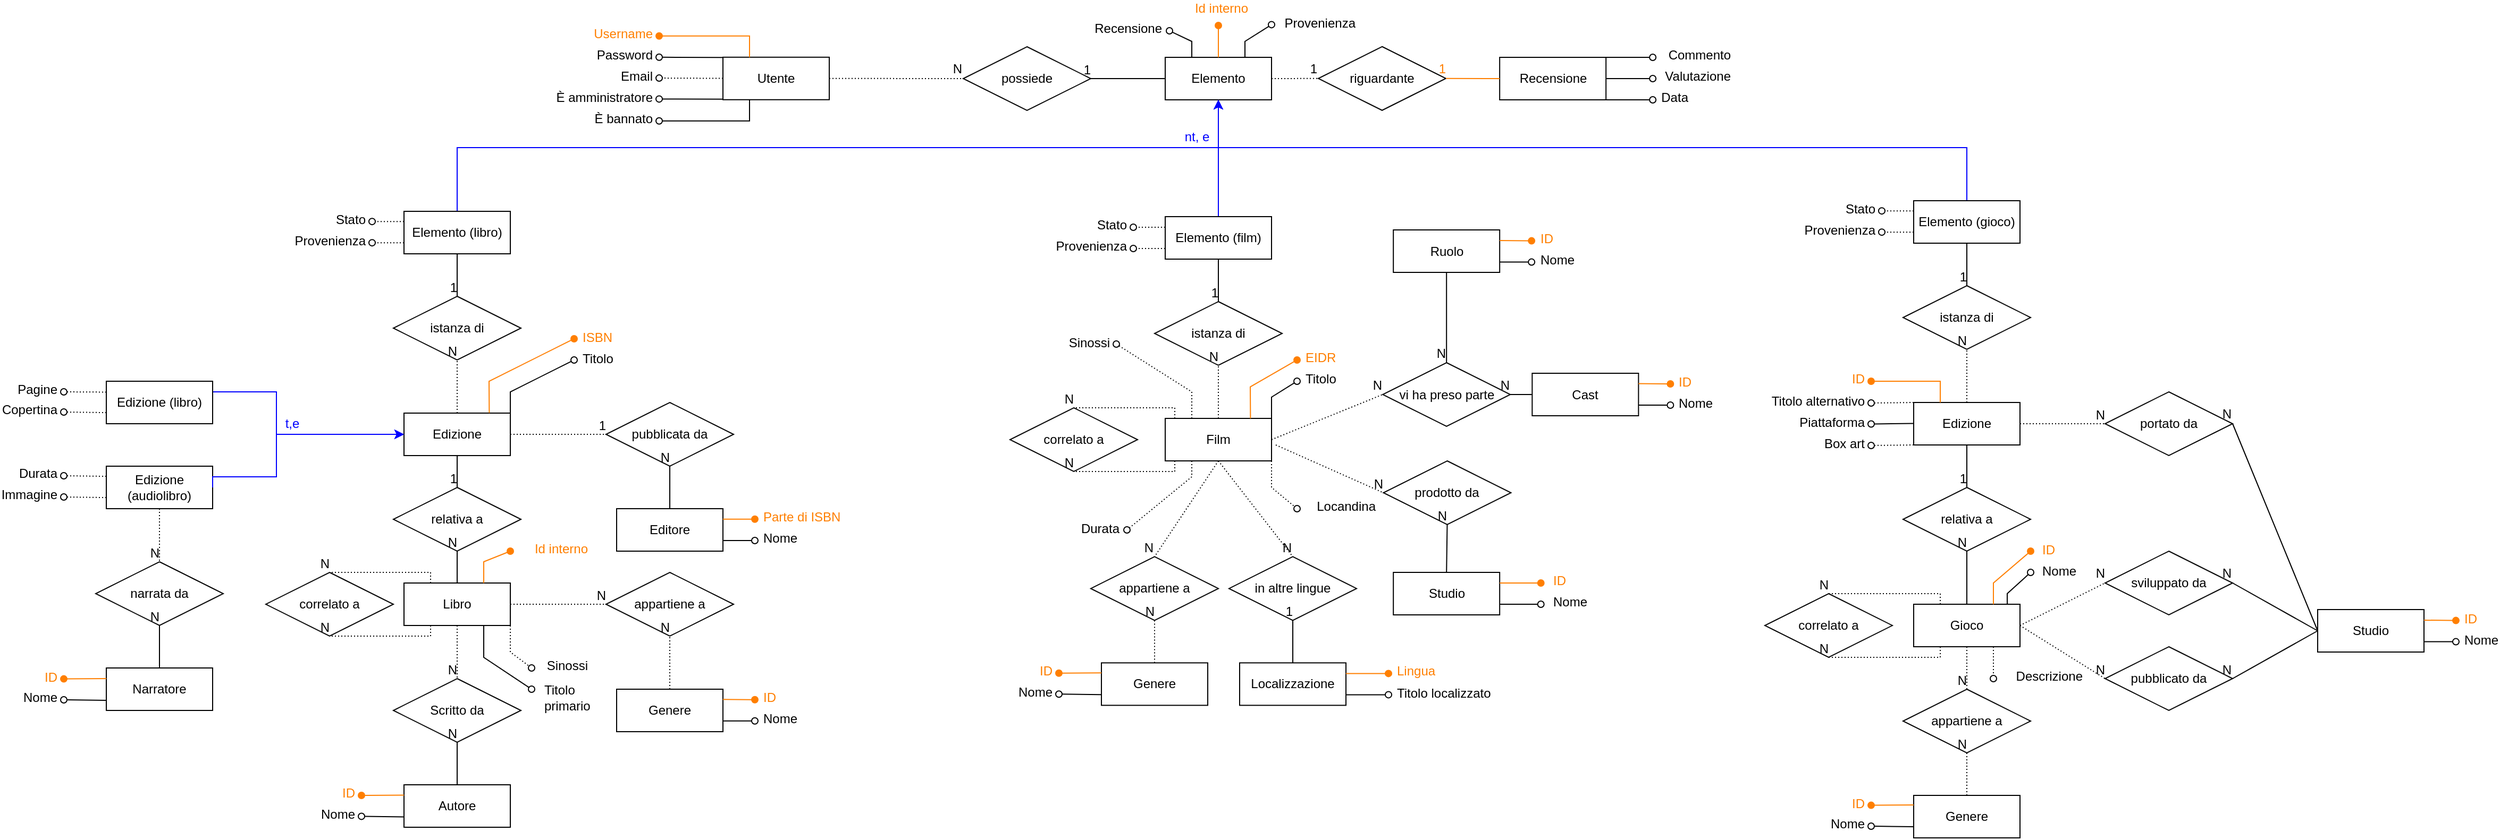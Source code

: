 <mxfile version="13.0.3" type="github">
  <diagram id="I5HIQt-uZzFvG9ge-mUW" name="Page-1">
    <mxGraphModel dx="785" dy="735" grid="1" gridSize="10" guides="1" tooltips="1" connect="1" arrows="1" fold="1" page="1" pageScale="1" pageWidth="827" pageHeight="1169" math="0" shadow="0">
      <root>
        <mxCell id="0" />
        <mxCell id="1" parent="0" />
        <mxCell id="Q04cyboe-cRlrqikKD0N-1" value="Utente" style="whiteSpace=wrap;html=1;align=center;" parent="1" vertex="1">
          <mxGeometry x="700" y="54.88" width="100" height="40" as="geometry" />
        </mxCell>
        <mxCell id="Q04cyboe-cRlrqikKD0N-2" value="possiede" style="shape=rhombus;perimeter=rhombusPerimeter;whiteSpace=wrap;html=1;align=center;" parent="1" vertex="1">
          <mxGeometry x="926" y="45" width="120" height="60" as="geometry" />
        </mxCell>
        <mxCell id="Q04cyboe-cRlrqikKD0N-3" value="Elemento" style="whiteSpace=wrap;html=1;align=center;" parent="1" vertex="1">
          <mxGeometry x="1116" y="55" width="100" height="40" as="geometry" />
        </mxCell>
        <mxCell id="Q04cyboe-cRlrqikKD0N-4" style="edgeStyle=orthogonalEdgeStyle;rounded=0;orthogonalLoop=1;jettySize=auto;html=1;exitX=0.5;exitY=0;exitDx=0;exitDy=0;entryX=0.5;entryY=1;entryDx=0;entryDy=0;strokeColor=#0000FF;" parent="1" source="Q04cyboe-cRlrqikKD0N-5" target="Q04cyboe-cRlrqikKD0N-3" edge="1">
          <mxGeometry relative="1" as="geometry">
            <Array as="points">
              <mxPoint x="450" y="140" />
              <mxPoint x="1166" y="140" />
            </Array>
          </mxGeometry>
        </mxCell>
        <mxCell id="Q04cyboe-cRlrqikKD0N-5" value="Elemento (libro)" style="whiteSpace=wrap;html=1;align=center;" parent="1" vertex="1">
          <mxGeometry x="400" y="200" width="100" height="40" as="geometry" />
        </mxCell>
        <mxCell id="Q04cyboe-cRlrqikKD0N-6" style="edgeStyle=orthogonalEdgeStyle;rounded=0;orthogonalLoop=1;jettySize=auto;html=1;exitX=0.5;exitY=0;exitDx=0;exitDy=0;entryX=0.5;entryY=1;entryDx=0;entryDy=0;strokeColor=#0000FF;" parent="1" source="Q04cyboe-cRlrqikKD0N-7" target="Q04cyboe-cRlrqikKD0N-3" edge="1">
          <mxGeometry relative="1" as="geometry" />
        </mxCell>
        <mxCell id="Q04cyboe-cRlrqikKD0N-7" value="Elemento (film)" style="whiteSpace=wrap;html=1;align=center;" parent="1" vertex="1">
          <mxGeometry x="1116" y="205" width="100" height="40" as="geometry" />
        </mxCell>
        <mxCell id="Q04cyboe-cRlrqikKD0N-8" style="edgeStyle=orthogonalEdgeStyle;rounded=0;orthogonalLoop=1;jettySize=auto;html=1;entryX=0.5;entryY=1;entryDx=0;entryDy=0;strokeColor=#0000FF;" parent="1" source="Q04cyboe-cRlrqikKD0N-9" target="Q04cyboe-cRlrqikKD0N-3" edge="1">
          <mxGeometry relative="1" as="geometry">
            <mxPoint x="1090" y="100" as="targetPoint" />
            <Array as="points">
              <mxPoint x="1870" y="140" />
              <mxPoint x="1166" y="140" />
            </Array>
          </mxGeometry>
        </mxCell>
        <mxCell id="Q04cyboe-cRlrqikKD0N-9" value="Elemento (gioco)" style="whiteSpace=wrap;html=1;align=center;" parent="1" vertex="1">
          <mxGeometry x="1820" y="190" width="100" height="40" as="geometry" />
        </mxCell>
        <mxCell id="Q04cyboe-cRlrqikKD0N-10" value="" style="endArrow=none;html=1;rounded=0;dashed=1;dashPattern=1 2;entryX=0;entryY=0.5;entryDx=0;entryDy=0;exitX=1;exitY=0.5;exitDx=0;exitDy=0;" parent="1" source="Q04cyboe-cRlrqikKD0N-1" target="Q04cyboe-cRlrqikKD0N-2" edge="1">
          <mxGeometry relative="1" as="geometry">
            <mxPoint x="856.0" y="75" as="sourcePoint" />
            <mxPoint x="976" y="175" as="targetPoint" />
          </mxGeometry>
        </mxCell>
        <mxCell id="Q04cyboe-cRlrqikKD0N-11" value="N" style="resizable=0;html=1;align=right;verticalAlign=bottom;" parent="Q04cyboe-cRlrqikKD0N-10" connectable="0" vertex="1">
          <mxGeometry x="1" relative="1" as="geometry" />
        </mxCell>
        <mxCell id="Q04cyboe-cRlrqikKD0N-12" value="" style="endArrow=none;html=1;rounded=0;entryX=1;entryY=0.5;entryDx=0;entryDy=0;exitX=0;exitY=0.5;exitDx=0;exitDy=0;" parent="1" source="Q04cyboe-cRlrqikKD0N-3" target="Q04cyboe-cRlrqikKD0N-2" edge="1">
          <mxGeometry relative="1" as="geometry">
            <mxPoint x="876" y="325" as="sourcePoint" />
            <mxPoint x="1036" y="325" as="targetPoint" />
          </mxGeometry>
        </mxCell>
        <mxCell id="Q04cyboe-cRlrqikKD0N-13" value="1" style="resizable=0;html=1;align=right;verticalAlign=bottom;" parent="Q04cyboe-cRlrqikKD0N-12" connectable="0" vertex="1">
          <mxGeometry x="1" relative="1" as="geometry" />
        </mxCell>
        <mxCell id="Q04cyboe-cRlrqikKD0N-14" value="riguardante" style="shape=rhombus;perimeter=rhombusPerimeter;whiteSpace=wrap;html=1;align=center;" parent="1" vertex="1">
          <mxGeometry x="1260" y="44.88" width="120" height="60" as="geometry" />
        </mxCell>
        <mxCell id="Q04cyboe-cRlrqikKD0N-15" value="Recensione" style="whiteSpace=wrap;html=1;align=center;" parent="1" vertex="1">
          <mxGeometry x="1430.59" y="55" width="100" height="40" as="geometry" />
        </mxCell>
        <mxCell id="Q04cyboe-cRlrqikKD0N-16" value="" style="endArrow=none;html=1;rounded=0;dashed=1;dashPattern=1 2;strokeColor=#000000;entryX=0;entryY=0.5;entryDx=0;entryDy=0;exitX=1;exitY=0.5;exitDx=0;exitDy=0;" parent="1" source="Q04cyboe-cRlrqikKD0N-3" target="Q04cyboe-cRlrqikKD0N-14" edge="1">
          <mxGeometry relative="1" as="geometry">
            <mxPoint x="1066" y="305" as="sourcePoint" />
            <mxPoint x="1226" y="305" as="targetPoint" />
          </mxGeometry>
        </mxCell>
        <mxCell id="Q04cyboe-cRlrqikKD0N-17" value="1" style="resizable=0;html=1;align=right;verticalAlign=bottom;" parent="Q04cyboe-cRlrqikKD0N-16" connectable="0" vertex="1">
          <mxGeometry x="1" relative="1" as="geometry" />
        </mxCell>
        <mxCell id="Q04cyboe-cRlrqikKD0N-18" value="" style="endArrow=none;html=1;rounded=0;strokeColor=#FF7F00;entryX=1;entryY=0.5;entryDx=0;entryDy=0;exitX=0;exitY=0.5;exitDx=0;exitDy=0;" parent="1" source="Q04cyboe-cRlrqikKD0N-15" target="Q04cyboe-cRlrqikKD0N-14" edge="1">
          <mxGeometry relative="1" as="geometry">
            <mxPoint x="1066" y="305" as="sourcePoint" />
            <mxPoint x="1226" y="305" as="targetPoint" />
          </mxGeometry>
        </mxCell>
        <mxCell id="Q04cyboe-cRlrqikKD0N-19" value="1" style="resizable=0;html=1;align=right;verticalAlign=bottom;fontColor=#FF7F00;" parent="Q04cyboe-cRlrqikKD0N-18" connectable="0" vertex="1">
          <mxGeometry x="1" relative="1" as="geometry" />
        </mxCell>
        <mxCell id="Q04cyboe-cRlrqikKD0N-20" value="Edizione" style="whiteSpace=wrap;html=1;align=center;" parent="1" vertex="1">
          <mxGeometry x="400" y="390" width="100" height="40" as="geometry" />
        </mxCell>
        <mxCell id="Q04cyboe-cRlrqikKD0N-21" value="istanza di" style="shape=rhombus;perimeter=rhombusPerimeter;whiteSpace=wrap;html=1;align=center;" parent="1" vertex="1">
          <mxGeometry x="390" y="280" width="120" height="60" as="geometry" />
        </mxCell>
        <mxCell id="Q04cyboe-cRlrqikKD0N-22" style="edgeStyle=orthogonalEdgeStyle;rounded=0;orthogonalLoop=1;jettySize=auto;html=1;entryX=0;entryY=0.5;entryDx=0;entryDy=0;strokeColor=#0000FF;" parent="1" source="Q04cyboe-cRlrqikKD0N-23" target="Q04cyboe-cRlrqikKD0N-20" edge="1">
          <mxGeometry relative="1" as="geometry">
            <Array as="points">
              <mxPoint x="280" y="370" />
              <mxPoint x="280" y="410" />
            </Array>
          </mxGeometry>
        </mxCell>
        <mxCell id="Q04cyboe-cRlrqikKD0N-23" value="Edizione (libro)" style="whiteSpace=wrap;html=1;align=center;" parent="1" vertex="1">
          <mxGeometry x="120" y="360" width="100" height="40" as="geometry" />
        </mxCell>
        <mxCell id="Q04cyboe-cRlrqikKD0N-24" value="Edizione (audiolibro)" style="whiteSpace=wrap;html=1;align=center;" parent="1" vertex="1">
          <mxGeometry x="120" y="440" width="100" height="40" as="geometry" />
        </mxCell>
        <mxCell id="Q04cyboe-cRlrqikKD0N-25" value="" style="endArrow=none;html=1;rounded=0;exitX=0.5;exitY=1;exitDx=0;exitDy=0;entryX=0.5;entryY=0;entryDx=0;entryDy=0;" parent="1" source="Q04cyboe-cRlrqikKD0N-5" target="Q04cyboe-cRlrqikKD0N-21" edge="1">
          <mxGeometry relative="1" as="geometry">
            <mxPoint x="720" y="370" as="sourcePoint" />
            <mxPoint x="880" y="370" as="targetPoint" />
          </mxGeometry>
        </mxCell>
        <mxCell id="Q04cyboe-cRlrqikKD0N-26" value="1" style="resizable=0;html=1;align=right;verticalAlign=bottom;" parent="Q04cyboe-cRlrqikKD0N-25" connectable="0" vertex="1">
          <mxGeometry x="1" relative="1" as="geometry" />
        </mxCell>
        <mxCell id="Q04cyboe-cRlrqikKD0N-27" value="" style="endArrow=none;html=1;rounded=0;dashed=1;dashPattern=1 2;entryX=0.5;entryY=1;entryDx=0;entryDy=0;exitX=0.5;exitY=0;exitDx=0;exitDy=0;" parent="1" source="Q04cyboe-cRlrqikKD0N-20" target="Q04cyboe-cRlrqikKD0N-21" edge="1">
          <mxGeometry relative="1" as="geometry">
            <mxPoint x="450" y="380" as="sourcePoint" />
            <mxPoint x="620" y="370" as="targetPoint" />
          </mxGeometry>
        </mxCell>
        <mxCell id="Q04cyboe-cRlrqikKD0N-28" value="N" style="resizable=0;html=1;align=right;verticalAlign=bottom;" parent="Q04cyboe-cRlrqikKD0N-27" connectable="0" vertex="1">
          <mxGeometry x="1" relative="1" as="geometry" />
        </mxCell>
        <mxCell id="Q04cyboe-cRlrqikKD0N-29" style="edgeStyle=orthogonalEdgeStyle;rounded=0;orthogonalLoop=1;jettySize=auto;html=1;entryX=0;entryY=0.5;entryDx=0;entryDy=0;exitX=1;exitY=0.5;exitDx=0;exitDy=0;strokeColor=#0000FF;" parent="1" source="Q04cyboe-cRlrqikKD0N-24" target="Q04cyboe-cRlrqikKD0N-20" edge="1">
          <mxGeometry relative="1" as="geometry">
            <mxPoint x="560" y="490" as="sourcePoint" />
            <mxPoint x="610" y="380" as="targetPoint" />
            <Array as="points">
              <mxPoint x="220" y="450" />
              <mxPoint x="280" y="450" />
              <mxPoint x="280" y="410" />
            </Array>
          </mxGeometry>
        </mxCell>
        <mxCell id="Q04cyboe-cRlrqikKD0N-30" value="Libro" style="whiteSpace=wrap;html=1;align=center;" parent="1" vertex="1">
          <mxGeometry x="400" y="550" width="100" height="40" as="geometry" />
        </mxCell>
        <mxCell id="Q04cyboe-cRlrqikKD0N-31" value="relativa a" style="shape=rhombus;perimeter=rhombusPerimeter;whiteSpace=wrap;html=1;align=center;" parent="1" vertex="1">
          <mxGeometry x="390" y="460" width="120" height="60" as="geometry" />
        </mxCell>
        <mxCell id="Q04cyboe-cRlrqikKD0N-32" value="" style="endArrow=none;html=1;rounded=0;strokeColor=#000000;entryX=0.5;entryY=1;entryDx=0;entryDy=0;exitX=0.5;exitY=0;exitDx=0;exitDy=0;" parent="1" source="Q04cyboe-cRlrqikKD0N-30" target="Q04cyboe-cRlrqikKD0N-31" edge="1">
          <mxGeometry relative="1" as="geometry">
            <mxPoint x="490" y="380" as="sourcePoint" />
            <mxPoint x="650" y="380" as="targetPoint" />
          </mxGeometry>
        </mxCell>
        <mxCell id="Q04cyboe-cRlrqikKD0N-33" value="N" style="resizable=0;html=1;align=right;verticalAlign=bottom;" parent="Q04cyboe-cRlrqikKD0N-32" connectable="0" vertex="1">
          <mxGeometry x="1" relative="1" as="geometry" />
        </mxCell>
        <mxCell id="Q04cyboe-cRlrqikKD0N-34" value="" style="endArrow=none;html=1;rounded=0;strokeColor=#000000;entryX=0.5;entryY=0;entryDx=0;entryDy=0;exitX=0.5;exitY=1;exitDx=0;exitDy=0;" parent="1" source="Q04cyboe-cRlrqikKD0N-20" target="Q04cyboe-cRlrqikKD0N-31" edge="1">
          <mxGeometry relative="1" as="geometry">
            <mxPoint x="490" y="380" as="sourcePoint" />
            <mxPoint x="650" y="380" as="targetPoint" />
          </mxGeometry>
        </mxCell>
        <mxCell id="Q04cyboe-cRlrqikKD0N-35" value="1" style="resizable=0;html=1;align=right;verticalAlign=bottom;" parent="Q04cyboe-cRlrqikKD0N-34" connectable="0" vertex="1">
          <mxGeometry x="1" relative="1" as="geometry">
            <mxPoint x="0.03" as="offset" />
          </mxGeometry>
        </mxCell>
        <mxCell id="Q04cyboe-cRlrqikKD0N-36" value="Autore" style="whiteSpace=wrap;html=1;align=center;" parent="1" vertex="1">
          <mxGeometry x="400" y="740" width="100" height="40" as="geometry" />
        </mxCell>
        <mxCell id="Q04cyboe-cRlrqikKD0N-37" value="Scritto da" style="shape=rhombus;perimeter=rhombusPerimeter;whiteSpace=wrap;html=1;align=center;" parent="1" vertex="1">
          <mxGeometry x="390" y="640" width="120" height="60" as="geometry" />
        </mxCell>
        <mxCell id="Q04cyboe-cRlrqikKD0N-38" value="" style="endArrow=none;html=1;rounded=0;strokeColor=#000000;entryX=0.5;entryY=1;entryDx=0;entryDy=0;exitX=0.5;exitY=0;exitDx=0;exitDy=0;" parent="1" source="Q04cyboe-cRlrqikKD0N-36" target="Q04cyboe-cRlrqikKD0N-37" edge="1">
          <mxGeometry relative="1" as="geometry">
            <mxPoint x="90" y="570" as="sourcePoint" />
            <mxPoint x="300" y="710" as="targetPoint" />
          </mxGeometry>
        </mxCell>
        <mxCell id="Q04cyboe-cRlrqikKD0N-39" value="N" style="resizable=0;html=1;align=right;verticalAlign=bottom;" parent="Q04cyboe-cRlrqikKD0N-38" connectable="0" vertex="1">
          <mxGeometry x="1" relative="1" as="geometry" />
        </mxCell>
        <mxCell id="Q04cyboe-cRlrqikKD0N-40" value="pubblicata da" style="shape=rhombus;perimeter=rhombusPerimeter;whiteSpace=wrap;html=1;align=center;" parent="1" vertex="1">
          <mxGeometry x="590" y="380" width="120" height="60" as="geometry" />
        </mxCell>
        <mxCell id="Q04cyboe-cRlrqikKD0N-41" value="Editore" style="whiteSpace=wrap;html=1;align=center;" parent="1" vertex="1">
          <mxGeometry x="600" y="480" width="100" height="40" as="geometry" />
        </mxCell>
        <mxCell id="Q04cyboe-cRlrqikKD0N-42" value="" style="endArrow=none;html=1;rounded=0;strokeColor=#000000;entryX=0.5;entryY=1;entryDx=0;entryDy=0;exitX=0.5;exitY=0;exitDx=0;exitDy=0;" parent="1" source="Q04cyboe-cRlrqikKD0N-41" target="Q04cyboe-cRlrqikKD0N-40" edge="1">
          <mxGeometry relative="1" as="geometry">
            <mxPoint x="510" y="470" as="sourcePoint" />
            <mxPoint x="670" y="470" as="targetPoint" />
          </mxGeometry>
        </mxCell>
        <mxCell id="Q04cyboe-cRlrqikKD0N-43" value="N" style="resizable=0;html=1;align=right;verticalAlign=bottom;" parent="Q04cyboe-cRlrqikKD0N-42" connectable="0" vertex="1">
          <mxGeometry x="1" relative="1" as="geometry" />
        </mxCell>
        <mxCell id="Q04cyboe-cRlrqikKD0N-44" value="narrata da" style="shape=rhombus;perimeter=rhombusPerimeter;whiteSpace=wrap;html=1;align=center;strokeColor=#000000;" parent="1" vertex="1">
          <mxGeometry x="110" y="530" width="120" height="60" as="geometry" />
        </mxCell>
        <mxCell id="Q04cyboe-cRlrqikKD0N-45" value="Narratore" style="whiteSpace=wrap;html=1;align=center;strokeColor=#000000;" parent="1" vertex="1">
          <mxGeometry x="120" y="630" width="100" height="40" as="geometry" />
        </mxCell>
        <mxCell id="Q04cyboe-cRlrqikKD0N-46" value="" style="endArrow=none;html=1;rounded=0;strokeColor=#000000;entryX=0.5;entryY=1;entryDx=0;entryDy=0;exitX=0.5;exitY=0;exitDx=0;exitDy=0;" parent="1" source="Q04cyboe-cRlrqikKD0N-45" target="Q04cyboe-cRlrqikKD0N-44" edge="1">
          <mxGeometry relative="1" as="geometry">
            <mxPoint x="470" y="450" as="sourcePoint" />
            <mxPoint x="630" y="450" as="targetPoint" />
          </mxGeometry>
        </mxCell>
        <mxCell id="Q04cyboe-cRlrqikKD0N-47" value="N" style="resizable=0;html=1;align=right;verticalAlign=bottom;" parent="Q04cyboe-cRlrqikKD0N-46" connectable="0" vertex="1">
          <mxGeometry x="1" relative="1" as="geometry" />
        </mxCell>
        <mxCell id="Q04cyboe-cRlrqikKD0N-48" value="Edizione" style="whiteSpace=wrap;html=1;align=center;" parent="1" vertex="1">
          <mxGeometry x="1820" y="380" width="100" height="40" as="geometry" />
        </mxCell>
        <mxCell id="Q04cyboe-cRlrqikKD0N-49" value="Genere" style="whiteSpace=wrap;html=1;align=center;" parent="1" vertex="1">
          <mxGeometry x="1820" y="750" width="100" height="40" as="geometry" />
        </mxCell>
        <mxCell id="Q04cyboe-cRlrqikKD0N-50" value="pubblicato da" style="shape=rhombus;perimeter=rhombusPerimeter;whiteSpace=wrap;html=1;align=center;" parent="1" vertex="1">
          <mxGeometry x="2000" y="610" width="120" height="60" as="geometry" />
        </mxCell>
        <mxCell id="Q04cyboe-cRlrqikKD0N-51" value="appartiene a" style="shape=rhombus;perimeter=rhombusPerimeter;whiteSpace=wrap;html=1;align=center;" parent="1" vertex="1">
          <mxGeometry x="1810" y="650" width="120" height="60" as="geometry" />
        </mxCell>
        <mxCell id="Q04cyboe-cRlrqikKD0N-52" value="&lt;div&gt;sviluppato da&lt;/div&gt;" style="shape=rhombus;perimeter=rhombusPerimeter;whiteSpace=wrap;html=1;align=center;" parent="1" vertex="1">
          <mxGeometry x="2000" y="520" width="120" height="60" as="geometry" />
        </mxCell>
        <mxCell id="Q04cyboe-cRlrqikKD0N-53" value="istanza di" style="shape=rhombus;perimeter=rhombusPerimeter;whiteSpace=wrap;html=1;align=center;" parent="1" vertex="1">
          <mxGeometry x="1810" y="270" width="120" height="60" as="geometry" />
        </mxCell>
        <mxCell id="Q04cyboe-cRlrqikKD0N-54" value="Localizzazione" style="whiteSpace=wrap;html=1;align=center;" parent="1" vertex="1">
          <mxGeometry x="1186" y="625.19" width="100" height="40" as="geometry" />
        </mxCell>
        <mxCell id="Q04cyboe-cRlrqikKD0N-55" value="Studio" style="whiteSpace=wrap;html=1;align=center;" parent="1" vertex="1">
          <mxGeometry x="1330.59" y="540" width="100" height="40" as="geometry" />
        </mxCell>
        <mxCell id="Q04cyboe-cRlrqikKD0N-56" value="Ruolo" style="whiteSpace=wrap;html=1;align=center;" parent="1" vertex="1">
          <mxGeometry x="1330.59" y="217.5" width="100" height="40" as="geometry" />
        </mxCell>
        <mxCell id="Q04cyboe-cRlrqikKD0N-57" value="Cast" style="whiteSpace=wrap;html=1;align=center;" parent="1" vertex="1">
          <mxGeometry x="1461.18" y="352.5" width="100" height="40" as="geometry" />
        </mxCell>
        <mxCell id="Q04cyboe-cRlrqikKD0N-58" value="Genere" style="whiteSpace=wrap;html=1;align=center;" parent="1" vertex="1">
          <mxGeometry x="1056" y="625.19" width="100" height="40" as="geometry" />
        </mxCell>
        <mxCell id="Q04cyboe-cRlrqikKD0N-59" value="Film" style="whiteSpace=wrap;html=1;align=center;" parent="1" vertex="1">
          <mxGeometry x="1116" y="395" width="100" height="40" as="geometry" />
        </mxCell>
        <mxCell id="Q04cyboe-cRlrqikKD0N-60" value="Gioco" style="whiteSpace=wrap;html=1;align=center;" parent="1" vertex="1">
          <mxGeometry x="1820" y="570" width="100" height="40" as="geometry" />
        </mxCell>
        <mxCell id="Q04cyboe-cRlrqikKD0N-61" value="relativa a" style="shape=rhombus;perimeter=rhombusPerimeter;whiteSpace=wrap;html=1;align=center;" parent="1" vertex="1">
          <mxGeometry x="1810" y="460" width="120" height="60" as="geometry" />
        </mxCell>
        <mxCell id="Q04cyboe-cRlrqikKD0N-62" value="appartiene a" style="shape=rhombus;perimeter=rhombusPerimeter;whiteSpace=wrap;html=1;align=center;" parent="1" vertex="1">
          <mxGeometry x="1046" y="525.19" width="120" height="60" as="geometry" />
        </mxCell>
        <mxCell id="Q04cyboe-cRlrqikKD0N-63" value="prodotto da" style="shape=rhombus;perimeter=rhombusPerimeter;whiteSpace=wrap;html=1;align=center;" parent="1" vertex="1">
          <mxGeometry x="1321.24" y="435" width="120" height="60" as="geometry" />
        </mxCell>
        <mxCell id="Q04cyboe-cRlrqikKD0N-64" value="istanza di" style="shape=rhombus;perimeter=rhombusPerimeter;whiteSpace=wrap;html=1;align=center;" parent="1" vertex="1">
          <mxGeometry x="1106" y="285" width="120" height="60" as="geometry" />
        </mxCell>
        <mxCell id="Q04cyboe-cRlrqikKD0N-65" value="" style="endArrow=none;html=1;rounded=0;dashed=1;dashPattern=1 2;entryX=0.5;entryY=1;entryDx=0;entryDy=0;" parent="1" source="Q04cyboe-cRlrqikKD0N-59" target="Q04cyboe-cRlrqikKD0N-64" edge="1">
          <mxGeometry relative="1" as="geometry">
            <mxPoint x="1106" y="295" as="sourcePoint" />
            <mxPoint x="1266" y="295" as="targetPoint" />
          </mxGeometry>
        </mxCell>
        <mxCell id="Q04cyboe-cRlrqikKD0N-66" value="N" style="resizable=0;html=1;align=right;verticalAlign=bottom;" parent="Q04cyboe-cRlrqikKD0N-65" connectable="0" vertex="1">
          <mxGeometry x="1" relative="1" as="geometry" />
        </mxCell>
        <mxCell id="Q04cyboe-cRlrqikKD0N-67" value="" style="endArrow=none;html=1;rounded=0;entryX=0.5;entryY=0;entryDx=0;entryDy=0;exitX=0.5;exitY=1;exitDx=0;exitDy=0;" parent="1" source="Q04cyboe-cRlrqikKD0N-7" target="Q04cyboe-cRlrqikKD0N-64" edge="1">
          <mxGeometry relative="1" as="geometry">
            <mxPoint x="1106" y="295" as="sourcePoint" />
            <mxPoint x="1266" y="295" as="targetPoint" />
          </mxGeometry>
        </mxCell>
        <mxCell id="Q04cyboe-cRlrqikKD0N-68" value="1" style="resizable=0;html=1;align=right;verticalAlign=bottom;" parent="Q04cyboe-cRlrqikKD0N-67" connectable="0" vertex="1">
          <mxGeometry x="1" relative="1" as="geometry" />
        </mxCell>
        <mxCell id="Q04cyboe-cRlrqikKD0N-69" value="" style="endArrow=none;html=1;rounded=0;entryX=0.5;entryY=1;entryDx=0;entryDy=0;exitX=0.5;exitY=0;exitDx=0;exitDy=0;" parent="1" source="Q04cyboe-cRlrqikKD0N-55" target="Q04cyboe-cRlrqikKD0N-63" edge="1">
          <mxGeometry relative="1" as="geometry">
            <mxPoint x="1511.24" y="445" as="sourcePoint" />
            <mxPoint x="1671.24" y="445" as="targetPoint" />
          </mxGeometry>
        </mxCell>
        <mxCell id="Q04cyboe-cRlrqikKD0N-70" value="N" style="resizable=0;html=1;align=right;verticalAlign=bottom;" parent="Q04cyboe-cRlrqikKD0N-69" connectable="0" vertex="1">
          <mxGeometry x="1" relative="1" as="geometry" />
        </mxCell>
        <mxCell id="Q04cyboe-cRlrqikKD0N-71" value="" style="endArrow=none;html=1;rounded=0;dashed=1;dashPattern=1 2;entryX=0.5;entryY=0;entryDx=0;entryDy=0;exitX=0.5;exitY=1;exitDx=0;exitDy=0;" parent="1" source="Q04cyboe-cRlrqikKD0N-59" target="Q04cyboe-cRlrqikKD0N-62" edge="1">
          <mxGeometry relative="1" as="geometry">
            <mxPoint x="876" y="515" as="sourcePoint" />
            <mxPoint x="1036" y="515" as="targetPoint" />
          </mxGeometry>
        </mxCell>
        <mxCell id="Q04cyboe-cRlrqikKD0N-72" value="N" style="resizable=0;html=1;align=right;verticalAlign=bottom;" parent="Q04cyboe-cRlrqikKD0N-71" connectable="0" vertex="1">
          <mxGeometry x="1" relative="1" as="geometry" />
        </mxCell>
        <mxCell id="Q04cyboe-cRlrqikKD0N-73" value="vi ha preso parte" style="shape=rhombus;perimeter=rhombusPerimeter;whiteSpace=wrap;html=1;align=center;strokeColor=#000000;" parent="1" vertex="1">
          <mxGeometry x="1320.59" y="342.5" width="120" height="60" as="geometry" />
        </mxCell>
        <mxCell id="Q04cyboe-cRlrqikKD0N-74" value="Genere" style="whiteSpace=wrap;html=1;align=center;" parent="1" vertex="1">
          <mxGeometry x="600" y="650" width="100" height="40" as="geometry" />
        </mxCell>
        <mxCell id="Q04cyboe-cRlrqikKD0N-75" value="appartiene a" style="shape=rhombus;perimeter=rhombusPerimeter;whiteSpace=wrap;html=1;align=center;" parent="1" vertex="1">
          <mxGeometry x="590" y="540" width="120" height="60" as="geometry" />
        </mxCell>
        <mxCell id="Q04cyboe-cRlrqikKD0N-76" value="" style="endArrow=none;html=1;rounded=0;dashed=1;dashPattern=1 2;entryX=0;entryY=0.5;entryDx=0;entryDy=0;exitX=1;exitY=0.5;exitDx=0;exitDy=0;" parent="1" source="Q04cyboe-cRlrqikKD0N-30" target="Q04cyboe-cRlrqikKD0N-75" edge="1">
          <mxGeometry relative="1" as="geometry">
            <mxPoint x="630" y="640" as="sourcePoint" />
            <mxPoint x="500" y="660" as="targetPoint" />
          </mxGeometry>
        </mxCell>
        <mxCell id="Q04cyboe-cRlrqikKD0N-77" value="N" style="resizable=0;html=1;align=right;verticalAlign=bottom;" parent="Q04cyboe-cRlrqikKD0N-76" connectable="0" vertex="1">
          <mxGeometry x="1" relative="1" as="geometry" />
        </mxCell>
        <mxCell id="Q04cyboe-cRlrqikKD0N-80" value="in altre lingue" style="shape=rhombus;perimeter=rhombusPerimeter;whiteSpace=wrap;html=1;align=center;" parent="1" vertex="1">
          <mxGeometry x="1176" y="525.19" width="120" height="60" as="geometry" />
        </mxCell>
        <mxCell id="Q04cyboe-cRlrqikKD0N-81" value="" style="endArrow=none;html=1;rounded=0;dashed=1;dashPattern=1 2;exitX=0.5;exitY=1;exitDx=0;exitDy=0;entryX=0.5;entryY=0;entryDx=0;entryDy=0;" parent="1" source="Q04cyboe-cRlrqikKD0N-59" target="Q04cyboe-cRlrqikKD0N-80" edge="1">
          <mxGeometry relative="1" as="geometry">
            <mxPoint x="956" y="725" as="sourcePoint" />
            <mxPoint x="1116" y="725" as="targetPoint" />
          </mxGeometry>
        </mxCell>
        <mxCell id="Q04cyboe-cRlrqikKD0N-82" value="N" style="resizable=0;html=1;align=right;verticalAlign=bottom;" parent="Q04cyboe-cRlrqikKD0N-81" connectable="0" vertex="1">
          <mxGeometry x="1" relative="1" as="geometry" />
        </mxCell>
        <mxCell id="Q04cyboe-cRlrqikKD0N-83" value="" style="endArrow=none;html=1;rounded=0;entryX=0.5;entryY=1;entryDx=0;entryDy=0;exitX=0.5;exitY=0;exitDx=0;exitDy=0;" parent="1" source="Q04cyboe-cRlrqikKD0N-54" target="Q04cyboe-cRlrqikKD0N-80" edge="1">
          <mxGeometry relative="1" as="geometry">
            <mxPoint x="876" y="745.19" as="sourcePoint" />
            <mxPoint x="1036" y="745.19" as="targetPoint" />
          </mxGeometry>
        </mxCell>
        <mxCell id="Q04cyboe-cRlrqikKD0N-84" value="1" style="resizable=0;html=1;align=right;verticalAlign=bottom;" parent="Q04cyboe-cRlrqikKD0N-83" connectable="0" vertex="1">
          <mxGeometry x="1" relative="1" as="geometry" />
        </mxCell>
        <mxCell id="Q04cyboe-cRlrqikKD0N-85" value="" style="endArrow=none;html=1;rounded=0;exitX=0.5;exitY=1;exitDx=0;exitDy=0;entryX=0.5;entryY=0;entryDx=0;entryDy=0;" parent="1" source="Q04cyboe-cRlrqikKD0N-9" target="Q04cyboe-cRlrqikKD0N-53" edge="1">
          <mxGeometry relative="1" as="geometry">
            <mxPoint x="1580" y="310" as="sourcePoint" />
            <mxPoint x="1740" y="310" as="targetPoint" />
          </mxGeometry>
        </mxCell>
        <mxCell id="Q04cyboe-cRlrqikKD0N-86" value="1" style="resizable=0;html=1;align=right;verticalAlign=bottom;" parent="Q04cyboe-cRlrqikKD0N-85" connectable="0" vertex="1">
          <mxGeometry x="1" relative="1" as="geometry" />
        </mxCell>
        <mxCell id="Q04cyboe-cRlrqikKD0N-87" value="" style="endArrow=none;html=1;rounded=0;dashed=1;dashPattern=1 2;entryX=0.5;entryY=1;entryDx=0;entryDy=0;exitX=0.5;exitY=0;exitDx=0;exitDy=0;" parent="1" source="Q04cyboe-cRlrqikKD0N-48" target="Q04cyboe-cRlrqikKD0N-53" edge="1">
          <mxGeometry relative="1" as="geometry">
            <mxPoint x="1580" y="310" as="sourcePoint" />
            <mxPoint x="1740" y="310" as="targetPoint" />
          </mxGeometry>
        </mxCell>
        <mxCell id="Q04cyboe-cRlrqikKD0N-88" value="N" style="resizable=0;html=1;align=right;verticalAlign=bottom;" parent="Q04cyboe-cRlrqikKD0N-87" connectable="0" vertex="1">
          <mxGeometry x="1" relative="1" as="geometry" />
        </mxCell>
        <mxCell id="Q04cyboe-cRlrqikKD0N-89" value="" style="endArrow=none;html=1;rounded=0;entryX=0.5;entryY=0;entryDx=0;entryDy=0;exitX=0.5;exitY=1;exitDx=0;exitDy=0;" parent="1" source="Q04cyboe-cRlrqikKD0N-48" target="Q04cyboe-cRlrqikKD0N-61" edge="1">
          <mxGeometry relative="1" as="geometry">
            <mxPoint x="1360" y="710" as="sourcePoint" />
            <mxPoint x="1520" y="710" as="targetPoint" />
          </mxGeometry>
        </mxCell>
        <mxCell id="Q04cyboe-cRlrqikKD0N-90" value="1" style="resizable=0;html=1;align=right;verticalAlign=bottom;" parent="Q04cyboe-cRlrqikKD0N-89" connectable="0" vertex="1">
          <mxGeometry x="1" relative="1" as="geometry" />
        </mxCell>
        <mxCell id="Q04cyboe-cRlrqikKD0N-91" value="" style="endArrow=none;html=1;rounded=0;entryX=0.5;entryY=1;entryDx=0;entryDy=0;exitX=0.5;exitY=0;exitDx=0;exitDy=0;" parent="1" source="Q04cyboe-cRlrqikKD0N-60" target="Q04cyboe-cRlrqikKD0N-61" edge="1">
          <mxGeometry relative="1" as="geometry">
            <mxPoint x="1670" y="540" as="sourcePoint" />
            <mxPoint x="1830" y="540" as="targetPoint" />
          </mxGeometry>
        </mxCell>
        <mxCell id="Q04cyboe-cRlrqikKD0N-92" value="N" style="resizable=0;html=1;align=right;verticalAlign=bottom;" parent="Q04cyboe-cRlrqikKD0N-91" connectable="0" vertex="1">
          <mxGeometry x="1" relative="1" as="geometry" />
        </mxCell>
        <mxCell id="Q04cyboe-cRlrqikKD0N-93" value="portato da" style="shape=rhombus;perimeter=rhombusPerimeter;whiteSpace=wrap;html=1;align=center;strokeColor=#000000;" parent="1" vertex="1">
          <mxGeometry x="2000" y="370" width="120" height="60" as="geometry" />
        </mxCell>
        <mxCell id="Q04cyboe-cRlrqikKD0N-94" value="Studio" style="whiteSpace=wrap;html=1;align=center;strokeColor=#000000;" parent="1" vertex="1">
          <mxGeometry x="2200" y="575" width="100" height="40" as="geometry" />
        </mxCell>
        <mxCell id="Q04cyboe-cRlrqikKD0N-95" value="" style="endArrow=none;html=1;rounded=0;entryX=1;entryY=0.5;entryDx=0;entryDy=0;exitX=0;exitY=0.5;exitDx=0;exitDy=0;" parent="1" source="Q04cyboe-cRlrqikKD0N-94" target="Q04cyboe-cRlrqikKD0N-93" edge="1">
          <mxGeometry relative="1" as="geometry">
            <mxPoint x="2150" y="530" as="sourcePoint" />
            <mxPoint x="2310" y="530" as="targetPoint" />
          </mxGeometry>
        </mxCell>
        <mxCell id="Q04cyboe-cRlrqikKD0N-96" value="N" style="resizable=0;html=1;align=right;verticalAlign=bottom;" parent="Q04cyboe-cRlrqikKD0N-95" connectable="0" vertex="1">
          <mxGeometry x="1" relative="1" as="geometry" />
        </mxCell>
        <mxCell id="Q04cyboe-cRlrqikKD0N-97" value="" style="endArrow=none;html=1;rounded=0;entryX=1;entryY=0.5;entryDx=0;entryDy=0;exitX=0;exitY=0.5;exitDx=0;exitDy=0;" parent="1" source="Q04cyboe-cRlrqikKD0N-94" target="Q04cyboe-cRlrqikKD0N-52" edge="1">
          <mxGeometry relative="1" as="geometry">
            <mxPoint x="2191" y="500" as="sourcePoint" />
            <mxPoint x="2111" y="500" as="targetPoint" />
          </mxGeometry>
        </mxCell>
        <mxCell id="Q04cyboe-cRlrqikKD0N-98" value="N" style="resizable=0;html=1;align=right;verticalAlign=bottom;" parent="Q04cyboe-cRlrqikKD0N-97" connectable="0" vertex="1">
          <mxGeometry x="1" relative="1" as="geometry" />
        </mxCell>
        <mxCell id="Q04cyboe-cRlrqikKD0N-99" value="" style="endArrow=none;html=1;rounded=0;entryX=1;entryY=0.5;entryDx=0;entryDy=0;exitX=0;exitY=0.5;exitDx=0;exitDy=0;" parent="1" source="Q04cyboe-cRlrqikKD0N-94" target="Q04cyboe-cRlrqikKD0N-50" edge="1">
          <mxGeometry relative="1" as="geometry">
            <mxPoint x="2200" y="620" as="sourcePoint" />
            <mxPoint x="2120" y="620" as="targetPoint" />
          </mxGeometry>
        </mxCell>
        <mxCell id="Q04cyboe-cRlrqikKD0N-100" value="N" style="resizable=0;html=1;align=right;verticalAlign=bottom;" parent="Q04cyboe-cRlrqikKD0N-99" connectable="0" vertex="1">
          <mxGeometry x="1" relative="1" as="geometry" />
        </mxCell>
        <mxCell id="Q04cyboe-cRlrqikKD0N-101" value="" style="endArrow=none;html=1;rounded=0;dashed=1;dashPattern=1 2;entryX=0.5;entryY=0;entryDx=0;entryDy=0;exitX=0.5;exitY=1;exitDx=0;exitDy=0;" parent="1" source="Q04cyboe-cRlrqikKD0N-60" target="Q04cyboe-cRlrqikKD0N-51" edge="1">
          <mxGeometry relative="1" as="geometry">
            <mxPoint x="1750" y="710" as="sourcePoint" />
            <mxPoint x="1910" y="710" as="targetPoint" />
          </mxGeometry>
        </mxCell>
        <mxCell id="Q04cyboe-cRlrqikKD0N-102" value="N" style="resizable=0;html=1;align=right;verticalAlign=bottom;" parent="Q04cyboe-cRlrqikKD0N-101" connectable="0" vertex="1">
          <mxGeometry x="1" relative="1" as="geometry" />
        </mxCell>
        <mxCell id="Q04cyboe-cRlrqikKD0N-103" value="" style="endArrow=none;html=1;rounded=0;dashed=1;dashPattern=1 2;entryX=0.5;entryY=1;entryDx=0;entryDy=0;exitX=0.5;exitY=0;exitDx=0;exitDy=0;" parent="1" source="Q04cyboe-cRlrqikKD0N-58" target="Q04cyboe-cRlrqikKD0N-62" edge="1">
          <mxGeometry relative="1" as="geometry">
            <mxPoint x="946" y="595.19" as="sourcePoint" />
            <mxPoint x="1106" y="595.19" as="targetPoint" />
          </mxGeometry>
        </mxCell>
        <mxCell id="Q04cyboe-cRlrqikKD0N-104" value="N" style="resizable=0;html=1;align=right;verticalAlign=bottom;" parent="Q04cyboe-cRlrqikKD0N-103" connectable="0" vertex="1">
          <mxGeometry x="1" relative="1" as="geometry" />
        </mxCell>
        <mxCell id="Q04cyboe-cRlrqikKD0N-105" value="" style="endArrow=none;html=1;rounded=0;dashed=1;dashPattern=1 2;exitX=0.5;exitY=0;exitDx=0;exitDy=0;entryX=0.5;entryY=1;entryDx=0;entryDy=0;" parent="1" source="Q04cyboe-cRlrqikKD0N-74" target="Q04cyboe-cRlrqikKD0N-75" edge="1">
          <mxGeometry relative="1" as="geometry">
            <mxPoint x="720" y="630" as="sourcePoint" />
            <mxPoint x="880" y="630" as="targetPoint" />
          </mxGeometry>
        </mxCell>
        <mxCell id="Q04cyboe-cRlrqikKD0N-106" value="N" style="resizable=0;html=1;align=right;verticalAlign=bottom;" parent="Q04cyboe-cRlrqikKD0N-105" connectable="0" vertex="1">
          <mxGeometry x="1" relative="1" as="geometry" />
        </mxCell>
        <mxCell id="Q04cyboe-cRlrqikKD0N-107" value="" style="endArrow=none;html=1;rounded=0;dashed=1;dashPattern=1 2;entryX=0.5;entryY=1;entryDx=0;entryDy=0;exitX=0.5;exitY=0;exitDx=0;exitDy=0;" parent="1" source="Q04cyboe-cRlrqikKD0N-49" target="Q04cyboe-cRlrqikKD0N-51" edge="1">
          <mxGeometry relative="1" as="geometry">
            <mxPoint x="1630" y="530" as="sourcePoint" />
            <mxPoint x="1790" y="530" as="targetPoint" />
          </mxGeometry>
        </mxCell>
        <mxCell id="Q04cyboe-cRlrqikKD0N-108" value="N" style="resizable=0;html=1;align=right;verticalAlign=bottom;" parent="Q04cyboe-cRlrqikKD0N-107" connectable="0" vertex="1">
          <mxGeometry x="1" relative="1" as="geometry" />
        </mxCell>
        <mxCell id="Q04cyboe-cRlrqikKD0N-109" value="" style="endArrow=none;html=1;rounded=0;entryX=1;entryY=0.5;entryDx=0;entryDy=0;" parent="1" source="Q04cyboe-cRlrqikKD0N-57" target="Q04cyboe-cRlrqikKD0N-73" edge="1">
          <mxGeometry relative="1" as="geometry">
            <mxPoint x="1300.59" y="262.5" as="sourcePoint" />
            <mxPoint x="1460.59" y="262.5" as="targetPoint" />
          </mxGeometry>
        </mxCell>
        <mxCell id="Q04cyboe-cRlrqikKD0N-110" value="N" style="resizable=0;html=1;align=right;verticalAlign=bottom;" parent="Q04cyboe-cRlrqikKD0N-109" connectable="0" vertex="1">
          <mxGeometry x="1" relative="1" as="geometry" />
        </mxCell>
        <mxCell id="Q04cyboe-cRlrqikKD0N-111" value="" style="endArrow=none;html=1;rounded=0;dashed=1;dashPattern=1 2;entryX=0.5;entryY=0;entryDx=0;entryDy=0;exitX=0.5;exitY=1;exitDx=0;exitDy=0;" parent="1" source="Q04cyboe-cRlrqikKD0N-24" target="Q04cyboe-cRlrqikKD0N-44" edge="1">
          <mxGeometry relative="1" as="geometry">
            <mxPoint x="290" y="430" as="sourcePoint" />
            <mxPoint x="450" y="430" as="targetPoint" />
          </mxGeometry>
        </mxCell>
        <mxCell id="Q04cyboe-cRlrqikKD0N-112" value="N" style="resizable=0;html=1;align=right;verticalAlign=bottom;" parent="Q04cyboe-cRlrqikKD0N-111" connectable="0" vertex="1">
          <mxGeometry x="1" relative="1" as="geometry" />
        </mxCell>
        <mxCell id="Q04cyboe-cRlrqikKD0N-113" value="" style="endArrow=none;html=1;rounded=0;dashed=1;dashPattern=1 2;exitX=0.5;exitY=1;exitDx=0;exitDy=0;entryX=0.5;entryY=0;entryDx=0;entryDy=0;" parent="1" source="Q04cyboe-cRlrqikKD0N-30" target="Q04cyboe-cRlrqikKD0N-37" edge="1">
          <mxGeometry relative="1" as="geometry">
            <mxPoint x="540" y="670" as="sourcePoint" />
            <mxPoint x="700" y="670" as="targetPoint" />
          </mxGeometry>
        </mxCell>
        <mxCell id="Q04cyboe-cRlrqikKD0N-114" value="N" style="resizable=0;html=1;align=right;verticalAlign=bottom;" parent="Q04cyboe-cRlrqikKD0N-113" connectable="0" vertex="1">
          <mxGeometry x="1" relative="1" as="geometry" />
        </mxCell>
        <mxCell id="Q04cyboe-cRlrqikKD0N-115" value="" style="endArrow=none;html=1;rounded=0;dashed=1;dashPattern=1 2;entryX=0;entryY=0.5;entryDx=0;entryDy=0;" parent="1" target="Q04cyboe-cRlrqikKD0N-63" edge="1">
          <mxGeometry relative="1" as="geometry">
            <mxPoint x="1220" y="420" as="sourcePoint" />
            <mxPoint x="1196" y="345" as="targetPoint" />
          </mxGeometry>
        </mxCell>
        <mxCell id="Q04cyboe-cRlrqikKD0N-116" value="N" style="resizable=0;html=1;align=right;verticalAlign=bottom;" parent="Q04cyboe-cRlrqikKD0N-115" connectable="0" vertex="1">
          <mxGeometry x="1" relative="1" as="geometry" />
        </mxCell>
        <mxCell id="Q04cyboe-cRlrqikKD0N-117" value="" style="endArrow=none;html=1;rounded=0;dashed=1;dashPattern=1 2;entryX=0;entryY=0.5;entryDx=0;entryDy=0;exitX=1;exitY=0.5;exitDx=0;exitDy=0;" parent="1" source="Q04cyboe-cRlrqikKD0N-59" target="Q04cyboe-cRlrqikKD0N-73" edge="1">
          <mxGeometry relative="1" as="geometry">
            <mxPoint x="1136" y="385" as="sourcePoint" />
            <mxPoint x="1296" y="385" as="targetPoint" />
          </mxGeometry>
        </mxCell>
        <mxCell id="Q04cyboe-cRlrqikKD0N-118" value="N" style="resizable=0;html=1;align=right;verticalAlign=bottom;" parent="Q04cyboe-cRlrqikKD0N-117" connectable="0" vertex="1">
          <mxGeometry x="1" relative="1" as="geometry" />
        </mxCell>
        <mxCell id="Q04cyboe-cRlrqikKD0N-119" value="" style="endArrow=none;html=1;rounded=0;dashed=1;dashPattern=1 2;entryX=0;entryY=0.5;entryDx=0;entryDy=0;exitX=1;exitY=0.5;exitDx=0;exitDy=0;" parent="1" source="Q04cyboe-cRlrqikKD0N-60" target="Q04cyboe-cRlrqikKD0N-50" edge="1">
          <mxGeometry relative="1" as="geometry">
            <mxPoint x="1800" y="700" as="sourcePoint" />
            <mxPoint x="1960" y="700" as="targetPoint" />
          </mxGeometry>
        </mxCell>
        <mxCell id="Q04cyboe-cRlrqikKD0N-120" value="N" style="resizable=0;html=1;align=right;verticalAlign=bottom;" parent="Q04cyboe-cRlrqikKD0N-119" connectable="0" vertex="1">
          <mxGeometry x="1" relative="1" as="geometry" />
        </mxCell>
        <mxCell id="Q04cyboe-cRlrqikKD0N-121" value="" style="endArrow=none;html=1;rounded=0;dashed=1;dashPattern=1 2;exitX=1;exitY=0.5;exitDx=0;exitDy=0;entryX=0;entryY=0.5;entryDx=0;entryDy=0;" parent="1" source="Q04cyboe-cRlrqikKD0N-60" target="Q04cyboe-cRlrqikKD0N-52" edge="1">
          <mxGeometry relative="1" as="geometry">
            <mxPoint x="1800" y="700" as="sourcePoint" />
            <mxPoint x="1960" y="700" as="targetPoint" />
          </mxGeometry>
        </mxCell>
        <mxCell id="Q04cyboe-cRlrqikKD0N-122" value="N" style="resizable=0;html=1;align=right;verticalAlign=bottom;" parent="Q04cyboe-cRlrqikKD0N-121" connectable="0" vertex="1">
          <mxGeometry x="1" relative="1" as="geometry" />
        </mxCell>
        <mxCell id="Q04cyboe-cRlrqikKD0N-123" value="" style="endArrow=none;html=1;rounded=0;dashed=1;dashPattern=1 2;entryX=0;entryY=0.5;entryDx=0;entryDy=0;exitX=1;exitY=0.5;exitDx=0;exitDy=0;" parent="1" source="Q04cyboe-cRlrqikKD0N-48" target="Q04cyboe-cRlrqikKD0N-93" edge="1">
          <mxGeometry relative="1" as="geometry">
            <mxPoint x="1820" y="540" as="sourcePoint" />
            <mxPoint x="1980" y="540" as="targetPoint" />
          </mxGeometry>
        </mxCell>
        <mxCell id="Q04cyboe-cRlrqikKD0N-124" value="N" style="resizable=0;html=1;align=right;verticalAlign=bottom;" parent="Q04cyboe-cRlrqikKD0N-123" connectable="0" vertex="1">
          <mxGeometry x="1" relative="1" as="geometry" />
        </mxCell>
        <mxCell id="Q04cyboe-cRlrqikKD0N-125" value="" style="endArrow=none;html=1;rounded=0;dashed=1;dashPattern=1 2;entryX=0;entryY=0.5;entryDx=0;entryDy=0;exitX=1;exitY=0.5;exitDx=0;exitDy=0;" parent="1" source="Q04cyboe-cRlrqikKD0N-20" target="Q04cyboe-cRlrqikKD0N-40" edge="1">
          <mxGeometry relative="1" as="geometry">
            <mxPoint x="720" y="510" as="sourcePoint" />
            <mxPoint x="880" y="510" as="targetPoint" />
          </mxGeometry>
        </mxCell>
        <mxCell id="Q04cyboe-cRlrqikKD0N-126" value="1" style="resizable=0;html=1;align=right;verticalAlign=bottom;" parent="Q04cyboe-cRlrqikKD0N-125" connectable="0" vertex="1">
          <mxGeometry x="1" relative="1" as="geometry" />
        </mxCell>
        <mxCell id="0E86L8fTfatDf1jnicsx-23" value="" style="endArrow=oval;html=1;rounded=0;strokeColor=#FF7F00;endFill=1;exitX=0.25;exitY=0;exitDx=0;exitDy=0;" parent="1" source="Q04cyboe-cRlrqikKD0N-1" edge="1">
          <mxGeometry relative="1" as="geometry">
            <mxPoint x="720" y="34.88" as="sourcePoint" />
            <mxPoint x="640" y="34.88" as="targetPoint" />
            <Array as="points">
              <mxPoint x="725" y="34.88" />
            </Array>
          </mxGeometry>
        </mxCell>
        <mxCell id="0E86L8fTfatDf1jnicsx-24" value="Username" style="resizable=0;align=right;verticalAlign=middle;fontColor=#FF7F00;html=1;spacingRight=6;spacingBottom=4;" parent="0E86L8fTfatDf1jnicsx-23" connectable="0" vertex="1">
          <mxGeometry x="1" relative="1" as="geometry">
            <mxPoint y="0.24" as="offset" />
          </mxGeometry>
        </mxCell>
        <mxCell id="0E86L8fTfatDf1jnicsx-27" value="" style="endArrow=oval;html=1;rounded=0;strokeColor=#FF7F00;exitX=0.5;exitY=0;exitDx=0;exitDy=0;endFill=1;" parent="1" source="Q04cyboe-cRlrqikKD0N-3" edge="1">
          <mxGeometry relative="1" as="geometry">
            <mxPoint x="1176" y="-24.76" as="sourcePoint" />
            <mxPoint x="1166" y="25" as="targetPoint" />
          </mxGeometry>
        </mxCell>
        <mxCell id="0E86L8fTfatDf1jnicsx-28" value="Id interno" style="resizable=0;align=right;verticalAlign=middle;fontColor=#FF7F00;html=1;spacingRight=6;spacingBottom=4;" parent="0E86L8fTfatDf1jnicsx-27" connectable="0" vertex="1">
          <mxGeometry x="1" relative="1" as="geometry">
            <mxPoint x="34" y="-14.71" as="offset" />
          </mxGeometry>
        </mxCell>
        <mxCell id="0E86L8fTfatDf1jnicsx-37" value="" style="endArrow=oval;html=1;rounded=0;strokeColor=#FF7F00;exitX=0.802;exitY=-0.007;exitDx=0;exitDy=0;endFill=1;exitPerimeter=0;" parent="1" source="Q04cyboe-cRlrqikKD0N-20" edge="1">
          <mxGeometry relative="1" as="geometry">
            <mxPoint x="720" y="299.82" as="sourcePoint" />
            <mxPoint x="560" y="320" as="targetPoint" />
            <Array as="points">
              <mxPoint x="480" y="360" />
            </Array>
          </mxGeometry>
        </mxCell>
        <mxCell id="0E86L8fTfatDf1jnicsx-38" value="ISBN" style="resizable=0;align=left;verticalAlign=middle;fontColor=#FF7F00;html=1;spacingRight=0;spacingBottom=4;spacingLeft=6;" parent="0E86L8fTfatDf1jnicsx-37" connectable="0" vertex="1">
          <mxGeometry x="1" relative="1" as="geometry">
            <mxPoint y="0.24" as="offset" />
          </mxGeometry>
        </mxCell>
        <mxCell id="0E86L8fTfatDf1jnicsx-39" value="" style="endArrow=oval;html=1;rounded=0;strokeColor=#FF7F00;endFill=1;" parent="1" edge="1">
          <mxGeometry relative="1" as="geometry">
            <mxPoint x="475" y="550" as="sourcePoint" />
            <mxPoint x="500" y="520" as="targetPoint" />
            <Array as="points">
              <mxPoint x="475" y="530" />
            </Array>
          </mxGeometry>
        </mxCell>
        <mxCell id="0E86L8fTfatDf1jnicsx-40" value="Id interno" style="resizable=0;align=right;verticalAlign=middle;fontColor=#FF7F00;html=1;spacingRight=6;spacingBottom=4;" parent="0E86L8fTfatDf1jnicsx-39" connectable="0" vertex="1">
          <mxGeometry x="1" relative="1" as="geometry">
            <mxPoint x="79.93" y="0.03" as="offset" />
          </mxGeometry>
        </mxCell>
        <mxCell id="0E86L8fTfatDf1jnicsx-41" value="" style="endArrow=oval;html=1;rounded=0;strokeColor=#FF7F00;exitX=1;exitY=0.5;exitDx=0;exitDy=0;endFill=1;" parent="1" edge="1">
          <mxGeometry relative="1" as="geometry">
            <mxPoint x="700" y="489.86" as="sourcePoint" />
            <mxPoint x="730" y="489.86" as="targetPoint" />
          </mxGeometry>
        </mxCell>
        <mxCell id="0E86L8fTfatDf1jnicsx-42" value="Parte di ISBN" style="resizable=0;align=left;verticalAlign=middle;fontColor=#FF7F00;html=1;spacingRight=0;spacingBottom=4;spacingLeft=6;" parent="0E86L8fTfatDf1jnicsx-41" connectable="0" vertex="1">
          <mxGeometry x="1" relative="1" as="geometry">
            <mxPoint y="2.22e-16" as="offset" />
          </mxGeometry>
        </mxCell>
        <mxCell id="0E86L8fTfatDf1jnicsx-49" value="" style="endArrow=oval;html=1;rounded=0;strokeColor=#FF7F00;exitX=0;exitY=0.5;exitDx=0;exitDy=0;endFill=1;" parent="1" edge="1">
          <mxGeometry relative="1" as="geometry">
            <mxPoint x="120" y="640.0" as="sourcePoint" />
            <mxPoint x="80" y="640.29" as="targetPoint" />
          </mxGeometry>
        </mxCell>
        <mxCell id="0E86L8fTfatDf1jnicsx-50" value="ID" style="resizable=0;align=right;verticalAlign=middle;fontColor=#FF7F00;html=1;spacingRight=6;spacingBottom=4;" parent="0E86L8fTfatDf1jnicsx-49" connectable="0" vertex="1">
          <mxGeometry x="1" relative="1" as="geometry">
            <mxPoint y="0.24" as="offset" />
          </mxGeometry>
        </mxCell>
        <mxCell id="0E86L8fTfatDf1jnicsx-58" value="" style="endArrow=oval;html=1;rounded=0;strokeColor=#FF7F00;exitX=1;exitY=0.5;exitDx=0;exitDy=0;endFill=1;" parent="1" edge="1">
          <mxGeometry relative="1" as="geometry">
            <mxPoint x="1286" y="635.19" as="sourcePoint" />
            <mxPoint x="1326" y="635.19" as="targetPoint" />
          </mxGeometry>
        </mxCell>
        <mxCell id="0E86L8fTfatDf1jnicsx-59" value="Lingua" style="resizable=0;align=left;verticalAlign=middle;fontColor=#FF7F00;html=1;spacingRight=0;spacingBottom=4;spacingLeft=6;" parent="0E86L8fTfatDf1jnicsx-58" connectable="0" vertex="1">
          <mxGeometry x="1" relative="1" as="geometry">
            <mxPoint y="2.22e-16" as="offset" />
          </mxGeometry>
        </mxCell>
        <mxCell id="0E86L8fTfatDf1jnicsx-75" value="" style="endArrow=oval;html=1;rounded=0;strokeColor=#FF7F00;exitX=0.25;exitY=0;exitDx=0;exitDy=0;endFill=1;" parent="1" source="Q04cyboe-cRlrqikKD0N-48" edge="1">
          <mxGeometry relative="1" as="geometry">
            <mxPoint x="1840" y="350.0" as="sourcePoint" />
            <mxPoint x="1780" y="360" as="targetPoint" />
            <Array as="points">
              <mxPoint x="1845" y="360" />
            </Array>
          </mxGeometry>
        </mxCell>
        <mxCell id="0E86L8fTfatDf1jnicsx-76" value="ID" style="resizable=0;align=right;verticalAlign=middle;fontColor=#FF7F00;html=1;spacingRight=6;spacingBottom=4;" parent="0E86L8fTfatDf1jnicsx-75" connectable="0" vertex="1">
          <mxGeometry x="1" relative="1" as="geometry">
            <mxPoint y="0.24" as="offset" />
          </mxGeometry>
        </mxCell>
        <mxCell id="0E86L8fTfatDf1jnicsx-91" value="" style="endArrow=oval;html=1;rounded=0;strokeColor=#000000;exitX=0;exitY=0.25;exitDx=0;exitDy=0;endFill=0;dashed=1;dashPattern=1 2;" parent="1" source="Q04cyboe-cRlrqikKD0N-7" edge="1">
          <mxGeometry relative="1" as="geometry">
            <mxPoint x="1286" y="285" as="sourcePoint" />
            <mxPoint x="1086" y="215" as="targetPoint" />
          </mxGeometry>
        </mxCell>
        <mxCell id="0E86L8fTfatDf1jnicsx-92" value="Stato" style="resizable=0;align=right;verticalAlign=middle;fontColor=#000000;html=1;spacingRight=6;spacingBottom=4;" parent="0E86L8fTfatDf1jnicsx-91" connectable="0" vertex="1">
          <mxGeometry x="1" relative="1" as="geometry">
            <mxPoint y="0.24" as="offset" />
          </mxGeometry>
        </mxCell>
        <mxCell id="0E86L8fTfatDf1jnicsx-93" value="" style="endArrow=oval;html=1;rounded=0;strokeColor=#000000;exitX=0;exitY=0.5;exitDx=0;exitDy=0;endFill=0;dashed=1;dashPattern=1 2;" parent="1" edge="1">
          <mxGeometry relative="1" as="geometry">
            <mxPoint x="700" y="74.78" as="sourcePoint" />
            <mxPoint x="640" y="74.54" as="targetPoint" />
          </mxGeometry>
        </mxCell>
        <mxCell id="0E86L8fTfatDf1jnicsx-94" value="Email" style="resizable=0;align=right;verticalAlign=middle;fontColor=#000000;html=1;spacingRight=6;spacingBottom=4;" parent="0E86L8fTfatDf1jnicsx-93" connectable="0" vertex="1">
          <mxGeometry x="1" relative="1" as="geometry">
            <mxPoint y="0.24" as="offset" />
          </mxGeometry>
        </mxCell>
        <mxCell id="0E86L8fTfatDf1jnicsx-95" value="" style="endArrow=oval;html=1;rounded=0;strokeColor=#000000;exitX=0.25;exitY=1;exitDx=0;exitDy=0;endFill=0;" parent="1" source="Q04cyboe-cRlrqikKD0N-1" edge="1">
          <mxGeometry relative="1" as="geometry">
            <mxPoint x="730" y="15.12" as="sourcePoint" />
            <mxPoint x="640" y="114.88" as="targetPoint" />
            <Array as="points">
              <mxPoint x="725" y="114.88" />
            </Array>
          </mxGeometry>
        </mxCell>
        <mxCell id="0E86L8fTfatDf1jnicsx-96" value="È bannato" style="resizable=0;align=right;verticalAlign=middle;fontColor=#000000;html=1;spacingRight=6;spacingBottom=4;" parent="0E86L8fTfatDf1jnicsx-95" connectable="0" vertex="1">
          <mxGeometry x="1" relative="1" as="geometry">
            <mxPoint y="0.24" as="offset" />
          </mxGeometry>
        </mxCell>
        <mxCell id="0E86L8fTfatDf1jnicsx-97" value="" style="endArrow=oval;html=1;rounded=0;strokeColor=#000000;exitX=0;exitY=0.5;exitDx=0;exitDy=0;endFill=0;" parent="1" edge="1">
          <mxGeometry relative="1" as="geometry">
            <mxPoint x="700" y="94.43" as="sourcePoint" />
            <mxPoint x="640" y="94.19" as="targetPoint" />
          </mxGeometry>
        </mxCell>
        <mxCell id="0E86L8fTfatDf1jnicsx-98" value="È amministratore" style="resizable=0;align=right;verticalAlign=middle;fontColor=#000000;html=1;spacingRight=6;spacingBottom=4;" parent="0E86L8fTfatDf1jnicsx-97" connectable="0" vertex="1">
          <mxGeometry x="1" relative="1" as="geometry">
            <mxPoint y="0.24" as="offset" />
          </mxGeometry>
        </mxCell>
        <mxCell id="0E86L8fTfatDf1jnicsx-107" value="" style="endArrow=oval;html=1;rounded=0;strokeColor=#000000;exitX=0;exitY=0.5;exitDx=0;exitDy=0;endFill=0;" parent="1" edge="1">
          <mxGeometry relative="1" as="geometry">
            <mxPoint x="700" y="55.12" as="sourcePoint" />
            <mxPoint x="640" y="54.88" as="targetPoint" />
          </mxGeometry>
        </mxCell>
        <mxCell id="0E86L8fTfatDf1jnicsx-108" value="Password" style="resizable=0;align=right;verticalAlign=middle;fontColor=#000000;html=1;spacingRight=6;spacingBottom=4;" parent="0E86L8fTfatDf1jnicsx-107" connectable="0" vertex="1">
          <mxGeometry x="1" relative="1" as="geometry">
            <mxPoint y="0.24" as="offset" />
          </mxGeometry>
        </mxCell>
        <mxCell id="0E86L8fTfatDf1jnicsx-109" value="" style="endArrow=oval;html=1;rounded=0;strokeColor=#000000;exitX=0;exitY=0.25;exitDx=0;exitDy=0;endFill=0;dashed=1;dashPattern=1 2;" parent="1" edge="1">
          <mxGeometry relative="1" as="geometry">
            <mxPoint x="1116" y="235" as="sourcePoint" />
            <mxPoint x="1086" y="235" as="targetPoint" />
          </mxGeometry>
        </mxCell>
        <mxCell id="0E86L8fTfatDf1jnicsx-110" value="Provenienza" style="resizable=0;align=right;verticalAlign=middle;fontColor=#000000;html=1;spacingRight=6;spacingBottom=4;" parent="0E86L8fTfatDf1jnicsx-109" connectable="0" vertex="1">
          <mxGeometry x="1" relative="1" as="geometry">
            <mxPoint y="0.24" as="offset" />
          </mxGeometry>
        </mxCell>
        <mxCell id="0E86L8fTfatDf1jnicsx-131" value="" style="endArrow=oval;html=1;rounded=0;strokeColor=#000000;exitX=0;exitY=0.25;exitDx=0;exitDy=0;endFill=0;dashed=1;dashPattern=1 2;" parent="1" edge="1">
          <mxGeometry relative="1" as="geometry">
            <mxPoint x="400" y="209.58" as="sourcePoint" />
            <mxPoint x="370" y="209.58" as="targetPoint" />
          </mxGeometry>
        </mxCell>
        <mxCell id="0E86L8fTfatDf1jnicsx-132" value="Stato" style="resizable=0;align=right;verticalAlign=middle;fontColor=#000000;html=1;spacingRight=6;spacingBottom=4;" parent="0E86L8fTfatDf1jnicsx-131" connectable="0" vertex="1">
          <mxGeometry x="1" relative="1" as="geometry">
            <mxPoint y="0.24" as="offset" />
          </mxGeometry>
        </mxCell>
        <mxCell id="0E86L8fTfatDf1jnicsx-133" value="" style="endArrow=oval;html=1;rounded=0;strokeColor=#000000;exitX=0;exitY=0.25;exitDx=0;exitDy=0;endFill=0;dashed=1;dashPattern=1 2;" parent="1" edge="1">
          <mxGeometry relative="1" as="geometry">
            <mxPoint x="400" y="229.58" as="sourcePoint" />
            <mxPoint x="370" y="229.58" as="targetPoint" />
          </mxGeometry>
        </mxCell>
        <mxCell id="0E86L8fTfatDf1jnicsx-134" value="Provenienza" style="resizable=0;align=right;verticalAlign=middle;fontColor=#000000;html=1;spacingRight=6;spacingBottom=4;" parent="0E86L8fTfatDf1jnicsx-133" connectable="0" vertex="1">
          <mxGeometry x="1" relative="1" as="geometry">
            <mxPoint y="0.24" as="offset" />
          </mxGeometry>
        </mxCell>
        <mxCell id="0E86L8fTfatDf1jnicsx-135" value="" style="endArrow=oval;html=1;rounded=0;strokeColor=#000000;exitX=0;exitY=0.25;exitDx=0;exitDy=0;endFill=0;dashed=1;dashPattern=1 2;" parent="1" edge="1">
          <mxGeometry relative="1" as="geometry">
            <mxPoint x="1820" y="199.58" as="sourcePoint" />
            <mxPoint x="1790" y="199.58" as="targetPoint" />
          </mxGeometry>
        </mxCell>
        <mxCell id="0E86L8fTfatDf1jnicsx-136" value="Stato" style="resizable=0;align=right;verticalAlign=middle;fontColor=#000000;html=1;spacingRight=6;spacingBottom=4;" parent="0E86L8fTfatDf1jnicsx-135" connectable="0" vertex="1">
          <mxGeometry x="1" relative="1" as="geometry">
            <mxPoint y="0.24" as="offset" />
          </mxGeometry>
        </mxCell>
        <mxCell id="0E86L8fTfatDf1jnicsx-137" value="" style="endArrow=oval;html=1;rounded=0;strokeColor=#000000;exitX=0;exitY=0.25;exitDx=0;exitDy=0;endFill=0;dashed=1;dashPattern=1 2;" parent="1" edge="1">
          <mxGeometry relative="1" as="geometry">
            <mxPoint x="1820" y="219.58" as="sourcePoint" />
            <mxPoint x="1790" y="219.58" as="targetPoint" />
          </mxGeometry>
        </mxCell>
        <mxCell id="0E86L8fTfatDf1jnicsx-138" value="Provenienza" style="resizable=0;align=right;verticalAlign=middle;fontColor=#000000;html=1;spacingRight=6;spacingBottom=4;" parent="0E86L8fTfatDf1jnicsx-137" connectable="0" vertex="1">
          <mxGeometry x="1" relative="1" as="geometry">
            <mxPoint y="0.24" as="offset" />
          </mxGeometry>
        </mxCell>
        <mxCell id="0E86L8fTfatDf1jnicsx-139" value="" style="endArrow=oval;html=1;rounded=0;strokeColor=#000000;exitX=1;exitY=0;exitDx=0;exitDy=0;endFill=0;" parent="1" source="Q04cyboe-cRlrqikKD0N-20" edge="1">
          <mxGeometry relative="1" as="geometry">
            <mxPoint x="160" y="370.24" as="sourcePoint" />
            <mxPoint x="560" y="340" as="targetPoint" />
            <Array as="points">
              <mxPoint x="500" y="370" />
            </Array>
          </mxGeometry>
        </mxCell>
        <mxCell id="0E86L8fTfatDf1jnicsx-140" value="Titolo" style="resizable=0;align=left;verticalAlign=middle;fontColor=#000000;html=1;spacingRight=0;spacingBottom=4;spacingLeft=6;" parent="0E86L8fTfatDf1jnicsx-139" connectable="0" vertex="1">
          <mxGeometry x="1" relative="1" as="geometry">
            <mxPoint y="0.24" as="offset" />
          </mxGeometry>
        </mxCell>
        <mxCell id="0E86L8fTfatDf1jnicsx-146" value="" style="endArrow=oval;html=1;rounded=0;strokeColor=#000000;exitX=0;exitY=0.5;exitDx=0;exitDy=0;endFill=0;dashed=1;dashPattern=1 2;" parent="1" edge="1">
          <mxGeometry relative="1" as="geometry">
            <mxPoint x="120" y="370.24" as="sourcePoint" />
            <mxPoint x="80" y="370" as="targetPoint" />
          </mxGeometry>
        </mxCell>
        <mxCell id="0E86L8fTfatDf1jnicsx-147" value="Pagine" style="resizable=0;align=right;verticalAlign=middle;fontColor=#000000;html=1;spacingRight=6;spacingBottom=4;" parent="0E86L8fTfatDf1jnicsx-146" connectable="0" vertex="1">
          <mxGeometry x="1" relative="1" as="geometry">
            <mxPoint y="0.24" as="offset" />
          </mxGeometry>
        </mxCell>
        <mxCell id="0E86L8fTfatDf1jnicsx-148" value="" style="endArrow=oval;html=1;rounded=0;strokeColor=#000000;exitX=0;exitY=0.5;exitDx=0;exitDy=0;endFill=0;dashed=1;dashPattern=1 2;" parent="1" edge="1">
          <mxGeometry relative="1" as="geometry">
            <mxPoint x="120" y="389.55" as="sourcePoint" />
            <mxPoint x="80" y="389" as="targetPoint" />
          </mxGeometry>
        </mxCell>
        <mxCell id="0E86L8fTfatDf1jnicsx-149" value="Copertina" style="resizable=0;align=right;verticalAlign=middle;fontColor=#000000;html=1;spacingRight=6;spacingBottom=4;" parent="0E86L8fTfatDf1jnicsx-148" connectable="0" vertex="1">
          <mxGeometry x="1" relative="1" as="geometry">
            <mxPoint y="0.24" as="offset" />
          </mxGeometry>
        </mxCell>
        <mxCell id="0E86L8fTfatDf1jnicsx-151" value="" style="endArrow=oval;html=1;rounded=0;strokeColor=#000000;exitX=0;exitY=0.5;exitDx=0;exitDy=0;endFill=0;dashed=1;dashPattern=1 2;" parent="1" edge="1">
          <mxGeometry relative="1" as="geometry">
            <mxPoint x="120" y="449.55" as="sourcePoint" />
            <mxPoint x="80" y="449" as="targetPoint" />
          </mxGeometry>
        </mxCell>
        <mxCell id="0E86L8fTfatDf1jnicsx-152" value="Durata" style="resizable=0;align=right;verticalAlign=middle;fontColor=#000000;html=1;spacingRight=6;spacingBottom=4;" parent="0E86L8fTfatDf1jnicsx-151" connectable="0" vertex="1">
          <mxGeometry x="1" relative="1" as="geometry">
            <mxPoint y="0.24" as="offset" />
          </mxGeometry>
        </mxCell>
        <mxCell id="0E86L8fTfatDf1jnicsx-153" value="" style="endArrow=oval;html=1;rounded=0;strokeColor=#000000;exitX=0;exitY=0.5;exitDx=0;exitDy=0;endFill=0;dashed=1;dashPattern=1 2;" parent="1" edge="1">
          <mxGeometry relative="1" as="geometry">
            <mxPoint x="120" y="469.55" as="sourcePoint" />
            <mxPoint x="80" y="469" as="targetPoint" />
          </mxGeometry>
        </mxCell>
        <mxCell id="0E86L8fTfatDf1jnicsx-154" value="Immagine" style="resizable=0;align=right;verticalAlign=middle;fontColor=#000000;html=1;spacingRight=6;spacingBottom=4;" parent="0E86L8fTfatDf1jnicsx-153" connectable="0" vertex="1">
          <mxGeometry x="1" relative="1" as="geometry">
            <mxPoint y="0.24" as="offset" />
          </mxGeometry>
        </mxCell>
        <mxCell id="0E86L8fTfatDf1jnicsx-160" value="" style="endArrow=oval;html=1;rounded=0;strokeColor=#000000;exitX=1;exitY=0.75;exitDx=0;exitDy=0;endFill=0;" parent="1" source="Q04cyboe-cRlrqikKD0N-41" edge="1">
          <mxGeometry relative="1" as="geometry">
            <mxPoint x="800" y="570" as="sourcePoint" />
            <mxPoint x="730" y="510" as="targetPoint" />
          </mxGeometry>
        </mxCell>
        <mxCell id="0E86L8fTfatDf1jnicsx-161" value="Nome" style="resizable=0;align=left;verticalAlign=middle;fontColor=#000000;html=1;spacingRight=0;spacingBottom=4;spacingLeft=6;" parent="0E86L8fTfatDf1jnicsx-160" connectable="0" vertex="1">
          <mxGeometry x="1" relative="1" as="geometry">
            <mxPoint y="0.24" as="offset" />
          </mxGeometry>
        </mxCell>
        <mxCell id="0E86L8fTfatDf1jnicsx-164" value="" style="endArrow=oval;html=1;rounded=0;strokeColor=#000000;endFill=0;dashed=1;dashPattern=1 2;exitX=1;exitY=1;exitDx=0;exitDy=0;" parent="1" source="Q04cyboe-cRlrqikKD0N-30" edge="1">
          <mxGeometry relative="1" as="geometry">
            <mxPoint x="500" y="596" as="sourcePoint" />
            <mxPoint x="520" y="630" as="targetPoint" />
            <Array as="points">
              <mxPoint x="500" y="615" />
            </Array>
          </mxGeometry>
        </mxCell>
        <mxCell id="0E86L8fTfatDf1jnicsx-165" value="Sinossi" style="resizable=0;align=right;verticalAlign=middle;fontColor=#000000;html=1;spacingRight=6;spacingBottom=4;" parent="0E86L8fTfatDf1jnicsx-164" connectable="0" vertex="1">
          <mxGeometry x="1" relative="1" as="geometry">
            <mxPoint x="59.7" y="-0.28" as="offset" />
          </mxGeometry>
        </mxCell>
        <mxCell id="2nq9K5lRdLXZoBIddekR-2" value="" style="endArrow=oval;html=1;rounded=0;strokeColor=#000000;exitX=1;exitY=0.75;exitDx=0;exitDy=0;endFill=0;" parent="1" source="Q04cyboe-cRlrqikKD0N-54" edge="1">
          <mxGeometry relative="1" as="geometry">
            <mxPoint x="1296" y="655.19" as="sourcePoint" />
            <mxPoint x="1326" y="655.19" as="targetPoint" />
          </mxGeometry>
        </mxCell>
        <mxCell id="2nq9K5lRdLXZoBIddekR-3" value="Titolo localizzato" style="resizable=0;align=left;verticalAlign=middle;fontColor=#000000;html=1;spacingRight=0;spacingBottom=4;spacingLeft=6;" parent="2nq9K5lRdLXZoBIddekR-2" connectable="0" vertex="1">
          <mxGeometry x="1" relative="1" as="geometry">
            <mxPoint y="0.24" as="offset" />
          </mxGeometry>
        </mxCell>
        <mxCell id="2nq9K5lRdLXZoBIddekR-14" value="" style="endArrow=oval;html=1;rounded=0;strokeColor=#FF7F00;exitX=0.802;exitY=-0.007;exitDx=0;exitDy=0;endFill=1;exitPerimeter=0;" parent="1" edge="1">
          <mxGeometry relative="1" as="geometry">
            <mxPoint x="1196.2" y="395.0" as="sourcePoint" />
            <mxPoint x="1240" y="340" as="targetPoint" />
            <Array as="points">
              <mxPoint x="1196" y="365.28" />
            </Array>
          </mxGeometry>
        </mxCell>
        <mxCell id="2nq9K5lRdLXZoBIddekR-15" value="EIDR" style="resizable=0;align=left;verticalAlign=middle;fontColor=#FF7F00;html=1;spacingRight=0;spacingBottom=4;spacingLeft=6;" parent="2nq9K5lRdLXZoBIddekR-14" connectable="0" vertex="1">
          <mxGeometry x="1" relative="1" as="geometry">
            <mxPoint y="0.24" as="offset" />
          </mxGeometry>
        </mxCell>
        <mxCell id="2nq9K5lRdLXZoBIddekR-22" value="" style="endArrow=oval;html=1;rounded=0;strokeColor=#FF7F00;exitX=1;exitY=0.5;exitDx=0;exitDy=0;endFill=1;" parent="1" edge="1">
          <mxGeometry relative="1" as="geometry">
            <mxPoint x="1561.18" y="362.21" as="sourcePoint" />
            <mxPoint x="1591.18" y="362.5" as="targetPoint" />
          </mxGeometry>
        </mxCell>
        <mxCell id="2nq9K5lRdLXZoBIddekR-23" value="ID" style="resizable=0;align=left;verticalAlign=middle;fontColor=#FF7F00;html=1;spacingRight=0;spacingBottom=4;spacingLeft=6;" parent="2nq9K5lRdLXZoBIddekR-22" connectable="0" vertex="1">
          <mxGeometry x="1" relative="1" as="geometry">
            <mxPoint y="2.22e-16" as="offset" />
          </mxGeometry>
        </mxCell>
        <mxCell id="2nq9K5lRdLXZoBIddekR-24" value="" style="endArrow=oval;html=1;rounded=0;strokeColor=#000000;exitX=1;exitY=0;exitDx=0;exitDy=0;endFill=0;" parent="1" edge="1">
          <mxGeometry relative="1" as="geometry">
            <mxPoint x="1216" y="395.0" as="sourcePoint" />
            <mxPoint x="1240" y="360" as="targetPoint" />
            <Array as="points">
              <mxPoint x="1216" y="375" />
            </Array>
          </mxGeometry>
        </mxCell>
        <mxCell id="2nq9K5lRdLXZoBIddekR-25" value="Titolo" style="resizable=0;align=left;verticalAlign=middle;fontColor=#000000;html=1;spacingRight=0;spacingBottom=4;spacingLeft=6;" parent="2nq9K5lRdLXZoBIddekR-24" connectable="0" vertex="1">
          <mxGeometry x="1" relative="1" as="geometry">
            <mxPoint y="0.24" as="offset" />
          </mxGeometry>
        </mxCell>
        <mxCell id="2nq9K5lRdLXZoBIddekR-29" value="" style="endArrow=oval;html=1;rounded=0;strokeColor=#000000;endFill=0;exitX=0.25;exitY=0;exitDx=0;exitDy=0;dashed=1;dashPattern=1 2;" parent="1" source="Q04cyboe-cRlrqikKD0N-59" edge="1">
          <mxGeometry relative="1" as="geometry">
            <mxPoint x="1136" y="385" as="sourcePoint" />
            <mxPoint x="1070" y="325" as="targetPoint" />
            <Array as="points">
              <mxPoint x="1141" y="370" />
            </Array>
          </mxGeometry>
        </mxCell>
        <mxCell id="2nq9K5lRdLXZoBIddekR-30" value="Sinossi" style="resizable=0;align=right;verticalAlign=middle;fontColor=#000000;html=1;spacingRight=6;spacingBottom=4;spacingLeft=0;" parent="2nq9K5lRdLXZoBIddekR-29" connectable="0" vertex="1">
          <mxGeometry x="1" relative="1" as="geometry">
            <mxPoint y="0.24" as="offset" />
          </mxGeometry>
        </mxCell>
        <mxCell id="2nq9K5lRdLXZoBIddekR-34" value="" style="endArrow=oval;html=1;rounded=0;strokeColor=#000000;exitX=0.25;exitY=1;exitDx=0;exitDy=0;endFill=0;dashed=1;dashPattern=1 2;" parent="1" source="Q04cyboe-cRlrqikKD0N-59" edge="1">
          <mxGeometry relative="1" as="geometry">
            <mxPoint x="886.0" y="340.0" as="sourcePoint" />
            <mxPoint x="1080" y="500" as="targetPoint" />
            <Array as="points">
              <mxPoint x="1141" y="450" />
            </Array>
          </mxGeometry>
        </mxCell>
        <mxCell id="2nq9K5lRdLXZoBIddekR-35" value="Durata" style="resizable=0;align=right;verticalAlign=middle;fontColor=#000000;html=1;spacingRight=6;spacingBottom=4;spacingLeft=0;" parent="2nq9K5lRdLXZoBIddekR-34" connectable="0" vertex="1">
          <mxGeometry x="1" relative="1" as="geometry">
            <mxPoint y="0.24" as="offset" />
          </mxGeometry>
        </mxCell>
        <mxCell id="2nq9K5lRdLXZoBIddekR-36" value="" style="endArrow=oval;html=1;rounded=0;strokeColor=#000000;endFill=0;dashed=1;dashPattern=1 2;exitX=1;exitY=1;exitDx=0;exitDy=0;" parent="1" source="Q04cyboe-cRlrqikKD0N-59" edge="1">
          <mxGeometry relative="1" as="geometry">
            <mxPoint x="1210" y="440" as="sourcePoint" />
            <mxPoint x="1240" y="480" as="targetPoint" />
            <Array as="points">
              <mxPoint x="1216" y="460" />
            </Array>
          </mxGeometry>
        </mxCell>
        <mxCell id="2nq9K5lRdLXZoBIddekR-37" value="Locandina" style="resizable=0;align=right;verticalAlign=middle;fontColor=#000000;html=1;spacingRight=6;spacingBottom=4;spacingLeft=0;" parent="2nq9K5lRdLXZoBIddekR-36" connectable="0" vertex="1">
          <mxGeometry x="1" relative="1" as="geometry">
            <mxPoint x="80.46" y="-0.13" as="offset" />
          </mxGeometry>
        </mxCell>
        <mxCell id="2nq9K5lRdLXZoBIddekR-38" value="" style="endArrow=oval;html=1;rounded=0;strokeColor=#000000;exitX=0.75;exitY=1;exitDx=0;exitDy=0;endFill=0;dashed=1;dashPattern=1 2;" parent="1" source="Q04cyboe-cRlrqikKD0N-60" edge="1">
          <mxGeometry relative="1" as="geometry">
            <mxPoint x="1980" y="650" as="sourcePoint" />
            <mxPoint x="1895" y="640" as="targetPoint" />
          </mxGeometry>
        </mxCell>
        <mxCell id="2nq9K5lRdLXZoBIddekR-39" value="Descrizione" style="resizable=0;align=right;verticalAlign=middle;fontColor=#000000;html=1;spacingRight=6;spacingBottom=4;" parent="2nq9K5lRdLXZoBIddekR-38" connectable="0" vertex="1">
          <mxGeometry x="1" relative="1" as="geometry">
            <mxPoint x="90" y="-4.996e-16" as="offset" />
          </mxGeometry>
        </mxCell>
        <mxCell id="2nq9K5lRdLXZoBIddekR-40" value="" style="endArrow=oval;html=1;rounded=0;strokeColor=#000000;exitX=0;exitY=0.25;exitDx=0;exitDy=0;endFill=0;" parent="1" edge="1">
          <mxGeometry relative="1" as="geometry">
            <mxPoint x="1820" y="399.75" as="sourcePoint" />
            <mxPoint x="1780" y="400.25" as="targetPoint" />
          </mxGeometry>
        </mxCell>
        <mxCell id="2nq9K5lRdLXZoBIddekR-41" value="Piattaforma" style="resizable=0;align=right;verticalAlign=middle;fontColor=#000000;html=1;spacingRight=6;spacingBottom=4;" parent="2nq9K5lRdLXZoBIddekR-40" connectable="0" vertex="1">
          <mxGeometry x="1" relative="1" as="geometry">
            <mxPoint y="0.24" as="offset" />
          </mxGeometry>
        </mxCell>
        <mxCell id="2nq9K5lRdLXZoBIddekR-42" value="" style="endArrow=oval;html=1;rounded=0;strokeColor=#000000;exitX=0;exitY=0.25;exitDx=0;exitDy=0;endFill=0;dashed=1;dashPattern=1 2;" parent="1" edge="1">
          <mxGeometry relative="1" as="geometry">
            <mxPoint x="1820" y="420.0" as="sourcePoint" />
            <mxPoint x="1780" y="420.5" as="targetPoint" />
          </mxGeometry>
        </mxCell>
        <mxCell id="2nq9K5lRdLXZoBIddekR-43" value="Box art" style="resizable=0;align=right;verticalAlign=middle;fontColor=#000000;html=1;spacingRight=6;spacingBottom=4;" parent="2nq9K5lRdLXZoBIddekR-42" connectable="0" vertex="1">
          <mxGeometry x="1" relative="1" as="geometry">
            <mxPoint y="0.24" as="offset" />
          </mxGeometry>
        </mxCell>
        <mxCell id="2nq9K5lRdLXZoBIddekR-44" value="" style="endArrow=oval;html=1;rounded=0;strokeColor=#000000;exitX=0;exitY=0.25;exitDx=0;exitDy=0;endFill=0;dashed=1;dashPattern=1 2;" parent="1" edge="1">
          <mxGeometry relative="1" as="geometry">
            <mxPoint x="1820" y="380.0" as="sourcePoint" />
            <mxPoint x="1780" y="380.5" as="targetPoint" />
          </mxGeometry>
        </mxCell>
        <mxCell id="2nq9K5lRdLXZoBIddekR-45" value="Titolo alternativo" style="resizable=0;align=right;verticalAlign=middle;fontColor=#000000;html=1;spacingRight=6;spacingBottom=4;" parent="2nq9K5lRdLXZoBIddekR-44" connectable="0" vertex="1">
          <mxGeometry x="1" relative="1" as="geometry">
            <mxPoint y="0.24" as="offset" />
          </mxGeometry>
        </mxCell>
        <mxCell id="HsYmEjlflIflnXeWbHsx-1" value="" style="endArrow=oval;html=1;rounded=0;strokeColor=#000000;exitX=0.75;exitY=1;exitDx=0;exitDy=0;endFill=0;" parent="1" source="Q04cyboe-cRlrqikKD0N-30" edge="1">
          <mxGeometry relative="1" as="geometry">
            <mxPoint x="490" y="629.55" as="sourcePoint" />
            <mxPoint x="520" y="650" as="targetPoint" />
            <Array as="points">
              <mxPoint x="475" y="620" />
            </Array>
          </mxGeometry>
        </mxCell>
        <mxCell id="HsYmEjlflIflnXeWbHsx-2" value="&lt;div&gt;Titolo&lt;/div&gt;&lt;div&gt;primario&lt;/div&gt;" style="resizable=0;align=left;verticalAlign=middle;fontColor=#000000;html=1;spacingRight=6;spacingBottom=4;" parent="HsYmEjlflIflnXeWbHsx-1" connectable="0" vertex="1">
          <mxGeometry x="1" relative="1" as="geometry">
            <mxPoint x="10.07" y="10.05" as="offset" />
          </mxGeometry>
        </mxCell>
        <mxCell id="HsYmEjlflIflnXeWbHsx-5" value="" style="endArrow=oval;html=1;rounded=0;strokeColor=#000000;exitX=0;exitY=0.5;exitDx=0;exitDy=0;endFill=0;" parent="1" edge="1">
          <mxGeometry relative="1" as="geometry">
            <mxPoint x="120" y="660.55" as="sourcePoint" />
            <mxPoint x="80" y="660" as="targetPoint" />
          </mxGeometry>
        </mxCell>
        <mxCell id="HsYmEjlflIflnXeWbHsx-6" value="Nome" style="resizable=0;align=right;verticalAlign=middle;fontColor=#000000;html=1;spacingRight=6;spacingBottom=4;" parent="HsYmEjlflIflnXeWbHsx-5" connectable="0" vertex="1">
          <mxGeometry x="1" relative="1" as="geometry">
            <mxPoint y="0.24" as="offset" />
          </mxGeometry>
        </mxCell>
        <mxCell id="HsYmEjlflIflnXeWbHsx-9" value="" style="endArrow=oval;html=1;rounded=0;strokeColor=#000000;exitX=0;exitY=0.5;exitDx=0;exitDy=0;endFill=0;" parent="1" edge="1">
          <mxGeometry relative="1" as="geometry">
            <mxPoint x="400" y="770.26" as="sourcePoint" />
            <mxPoint x="360" y="769.71" as="targetPoint" />
          </mxGeometry>
        </mxCell>
        <mxCell id="HsYmEjlflIflnXeWbHsx-10" value="Nome" style="resizable=0;align=right;verticalAlign=middle;fontColor=#000000;html=1;spacingRight=6;spacingBottom=4;" parent="HsYmEjlflIflnXeWbHsx-9" connectable="0" vertex="1">
          <mxGeometry x="1" relative="1" as="geometry">
            <mxPoint y="0.24" as="offset" />
          </mxGeometry>
        </mxCell>
        <mxCell id="HsYmEjlflIflnXeWbHsx-11" value="" style="endArrow=oval;html=1;rounded=0;strokeColor=#FF7F00;exitX=0;exitY=0.5;exitDx=0;exitDy=0;endFill=1;" parent="1" edge="1">
          <mxGeometry relative="1" as="geometry">
            <mxPoint x="400" y="749.71" as="sourcePoint" />
            <mxPoint x="360" y="750.0" as="targetPoint" />
          </mxGeometry>
        </mxCell>
        <mxCell id="HsYmEjlflIflnXeWbHsx-12" value="ID" style="resizable=0;align=right;verticalAlign=middle;fontColor=#FF7F00;html=1;spacingRight=6;spacingBottom=4;" parent="HsYmEjlflIflnXeWbHsx-11" connectable="0" vertex="1">
          <mxGeometry x="1" relative="1" as="geometry">
            <mxPoint y="0.24" as="offset" />
          </mxGeometry>
        </mxCell>
        <mxCell id="HsYmEjlflIflnXeWbHsx-13" value="" style="endArrow=oval;html=1;rounded=0;strokeColor=#000000;exitX=1;exitY=0.75;exitDx=0;exitDy=0;endFill=0;" parent="1" source="Q04cyboe-cRlrqikKD0N-55" edge="1">
          <mxGeometry relative="1" as="geometry">
            <mxPoint x="1589.35" y="564.12" as="sourcePoint" />
            <mxPoint x="1469.35" y="570" as="targetPoint" />
          </mxGeometry>
        </mxCell>
        <mxCell id="HsYmEjlflIflnXeWbHsx-14" value="Nome" style="resizable=0;align=right;verticalAlign=middle;fontColor=#000000;html=1;spacingRight=6;spacingBottom=4;" parent="HsYmEjlflIflnXeWbHsx-13" connectable="0" vertex="1">
          <mxGeometry x="1" relative="1" as="geometry">
            <mxPoint x="50.19" as="offset" />
          </mxGeometry>
        </mxCell>
        <mxCell id="HsYmEjlflIflnXeWbHsx-15" value="" style="endArrow=oval;html=1;rounded=0;strokeColor=#FF7F00;exitX=1;exitY=0.25;exitDx=0;exitDy=0;endFill=1;" parent="1" source="Q04cyboe-cRlrqikKD0N-55" edge="1">
          <mxGeometry relative="1" as="geometry">
            <mxPoint x="1470.59" y="525" as="sourcePoint" />
            <mxPoint x="1469.35" y="550" as="targetPoint" />
          </mxGeometry>
        </mxCell>
        <mxCell id="HsYmEjlflIflnXeWbHsx-16" value="ID" style="resizable=0;align=right;verticalAlign=middle;fontColor=#FF7F00;html=1;spacingRight=6;spacingBottom=4;" parent="HsYmEjlflIflnXeWbHsx-15" connectable="0" vertex="1">
          <mxGeometry x="1" relative="1" as="geometry">
            <mxPoint x="30.19" as="offset" />
          </mxGeometry>
        </mxCell>
        <mxCell id="HsYmEjlflIflnXeWbHsx-17" value="" style="endArrow=oval;html=1;rounded=0;strokeColor=#000000;exitX=0;exitY=0.5;exitDx=0;exitDy=0;endFill=0;" parent="1" edge="1">
          <mxGeometry relative="1" as="geometry">
            <mxPoint x="1056" y="655.17" as="sourcePoint" />
            <mxPoint x="1016" y="654.62" as="targetPoint" />
          </mxGeometry>
        </mxCell>
        <mxCell id="HsYmEjlflIflnXeWbHsx-18" value="Nome" style="resizable=0;align=right;verticalAlign=middle;fontColor=#000000;html=1;spacingRight=6;spacingBottom=4;" parent="HsYmEjlflIflnXeWbHsx-17" connectable="0" vertex="1">
          <mxGeometry x="1" relative="1" as="geometry">
            <mxPoint y="0.24" as="offset" />
          </mxGeometry>
        </mxCell>
        <mxCell id="HsYmEjlflIflnXeWbHsx-19" value="" style="endArrow=oval;html=1;rounded=0;strokeColor=#FF7F00;exitX=0;exitY=0.5;exitDx=0;exitDy=0;endFill=1;" parent="1" edge="1">
          <mxGeometry relative="1" as="geometry">
            <mxPoint x="1056" y="634.62" as="sourcePoint" />
            <mxPoint x="1016" y="634.91" as="targetPoint" />
          </mxGeometry>
        </mxCell>
        <mxCell id="HsYmEjlflIflnXeWbHsx-20" value="ID" style="resizable=0;align=right;verticalAlign=middle;fontColor=#FF7F00;html=1;spacingRight=6;spacingBottom=4;" parent="HsYmEjlflIflnXeWbHsx-19" connectable="0" vertex="1">
          <mxGeometry x="1" relative="1" as="geometry">
            <mxPoint y="0.24" as="offset" />
          </mxGeometry>
        </mxCell>
        <mxCell id="HsYmEjlflIflnXeWbHsx-25" value="" style="endArrow=oval;html=1;rounded=0;strokeColor=#000000;endFill=0;" parent="1" edge="1">
          <mxGeometry relative="1" as="geometry">
            <mxPoint x="1908" y="570" as="sourcePoint" />
            <mxPoint x="1930" y="540" as="targetPoint" />
            <Array as="points">
              <mxPoint x="1908" y="560" />
            </Array>
          </mxGeometry>
        </mxCell>
        <mxCell id="HsYmEjlflIflnXeWbHsx-26" value="Nome" style="resizable=0;align=right;verticalAlign=middle;fontColor=#000000;html=1;spacingRight=6;spacingBottom=4;" parent="HsYmEjlflIflnXeWbHsx-25" connectable="0" vertex="1">
          <mxGeometry x="1" relative="1" as="geometry">
            <mxPoint x="49.9" y="0.14" as="offset" />
          </mxGeometry>
        </mxCell>
        <mxCell id="HsYmEjlflIflnXeWbHsx-27" value="" style="endArrow=oval;html=1;strokeColor=#FF7F00;endFill=1;exitX=0.75;exitY=0;exitDx=0;exitDy=0;rounded=0;" parent="1" source="Q04cyboe-cRlrqikKD0N-60" edge="1">
          <mxGeometry relative="1" as="geometry">
            <mxPoint x="1900" y="540" as="sourcePoint" />
            <mxPoint x="1930" y="520" as="targetPoint" />
            <Array as="points">
              <mxPoint x="1895" y="550" />
            </Array>
          </mxGeometry>
        </mxCell>
        <mxCell id="HsYmEjlflIflnXeWbHsx-28" value="ID" style="resizable=0;align=right;verticalAlign=middle;fontColor=#FF7F00;html=1;spacingRight=6;spacingBottom=4;" parent="HsYmEjlflIflnXeWbHsx-27" connectable="0" vertex="1">
          <mxGeometry x="1" relative="1" as="geometry">
            <mxPoint x="30" y="0.24" as="offset" />
          </mxGeometry>
        </mxCell>
        <mxCell id="HsYmEjlflIflnXeWbHsx-33" value="" style="endArrow=oval;html=1;rounded=0;strokeColor=#000000;exitX=1;exitY=0.75;exitDx=0;exitDy=0;endFill=0;" parent="1" edge="1">
          <mxGeometry relative="1" as="geometry">
            <mxPoint x="1561.18" y="382.5" as="sourcePoint" />
            <mxPoint x="1591.18" y="382.5" as="targetPoint" />
          </mxGeometry>
        </mxCell>
        <mxCell id="HsYmEjlflIflnXeWbHsx-34" value="Nome" style="resizable=0;align=left;verticalAlign=middle;fontColor=#000000;html=1;spacingRight=0;spacingBottom=4;spacingLeft=6;" parent="HsYmEjlflIflnXeWbHsx-33" connectable="0" vertex="1">
          <mxGeometry x="1" relative="1" as="geometry">
            <mxPoint y="0.24" as="offset" />
          </mxGeometry>
        </mxCell>
        <mxCell id="HsYmEjlflIflnXeWbHsx-35" value="" style="endArrow=oval;html=1;rounded=0;strokeColor=#FF7F00;exitX=1;exitY=0.5;exitDx=0;exitDy=0;endFill=1;" parent="1" edge="1">
          <mxGeometry relative="1" as="geometry">
            <mxPoint x="2300" y="585" as="sourcePoint" />
            <mxPoint x="2330.0" y="585.29" as="targetPoint" />
          </mxGeometry>
        </mxCell>
        <mxCell id="HsYmEjlflIflnXeWbHsx-36" value="ID" style="resizable=0;align=left;verticalAlign=middle;fontColor=#FF7F00;html=1;spacingRight=0;spacingBottom=4;spacingLeft=6;" parent="HsYmEjlflIflnXeWbHsx-35" connectable="0" vertex="1">
          <mxGeometry x="1" relative="1" as="geometry">
            <mxPoint y="2.22e-16" as="offset" />
          </mxGeometry>
        </mxCell>
        <mxCell id="HsYmEjlflIflnXeWbHsx-37" value="" style="endArrow=oval;html=1;rounded=0;strokeColor=#000000;exitX=1;exitY=0.75;exitDx=0;exitDy=0;endFill=0;" parent="1" edge="1">
          <mxGeometry relative="1" as="geometry">
            <mxPoint x="2300.0" y="605.29" as="sourcePoint" />
            <mxPoint x="2330.0" y="605.29" as="targetPoint" />
          </mxGeometry>
        </mxCell>
        <mxCell id="HsYmEjlflIflnXeWbHsx-38" value="Nome" style="resizable=0;align=left;verticalAlign=middle;fontColor=#000000;html=1;spacingRight=0;spacingBottom=4;spacingLeft=6;" parent="HsYmEjlflIflnXeWbHsx-37" connectable="0" vertex="1">
          <mxGeometry x="1" relative="1" as="geometry">
            <mxPoint y="0.24" as="offset" />
          </mxGeometry>
        </mxCell>
        <mxCell id="HsYmEjlflIflnXeWbHsx-49" value="" style="endArrow=oval;html=1;rounded=0;strokeColor=#FF7F00;exitX=1;exitY=0.5;exitDx=0;exitDy=0;endFill=1;" parent="1" edge="1">
          <mxGeometry relative="1" as="geometry">
            <mxPoint x="700" y="659.57" as="sourcePoint" />
            <mxPoint x="730.0" y="659.86" as="targetPoint" />
          </mxGeometry>
        </mxCell>
        <mxCell id="HsYmEjlflIflnXeWbHsx-50" value="ID" style="resizable=0;align=left;verticalAlign=middle;fontColor=#FF7F00;html=1;spacingRight=0;spacingBottom=4;spacingLeft=6;" parent="HsYmEjlflIflnXeWbHsx-49" connectable="0" vertex="1">
          <mxGeometry x="1" relative="1" as="geometry">
            <mxPoint y="2.22e-16" as="offset" />
          </mxGeometry>
        </mxCell>
        <mxCell id="HsYmEjlflIflnXeWbHsx-51" value="" style="endArrow=oval;html=1;rounded=0;strokeColor=#000000;exitX=1;exitY=0.75;exitDx=0;exitDy=0;endFill=0;" parent="1" edge="1">
          <mxGeometry relative="1" as="geometry">
            <mxPoint x="700.0" y="679.86" as="sourcePoint" />
            <mxPoint x="730.0" y="679.86" as="targetPoint" />
          </mxGeometry>
        </mxCell>
        <mxCell id="HsYmEjlflIflnXeWbHsx-52" value="Nome" style="resizable=0;align=left;verticalAlign=middle;fontColor=#000000;html=1;spacingRight=0;spacingBottom=4;spacingLeft=6;" parent="HsYmEjlflIflnXeWbHsx-51" connectable="0" vertex="1">
          <mxGeometry x="1" relative="1" as="geometry">
            <mxPoint y="0.24" as="offset" />
          </mxGeometry>
        </mxCell>
        <mxCell id="_EUk8_BCwx9NXjfuqk9--1" value="&lt;div&gt;&lt;font color=&quot;#0000FF&quot;&gt;nt, e&lt;/font&gt;&lt;/div&gt;" style="text;html=1;strokeColor=none;fillColor=none;align=center;verticalAlign=middle;whiteSpace=wrap;rounded=0;" parent="1" vertex="1">
          <mxGeometry x="1126" y="120" width="40" height="20" as="geometry" />
        </mxCell>
        <mxCell id="_EUk8_BCwx9NXjfuqk9--2" value="&lt;font color=&quot;#0000FF&quot;&gt;t,e&lt;/font&gt;" style="text;html=1;strokeColor=none;fillColor=none;align=center;verticalAlign=middle;whiteSpace=wrap;rounded=0;" parent="1" vertex="1">
          <mxGeometry x="280" y="390" width="30" height="20" as="geometry" />
        </mxCell>
        <mxCell id="_EUk8_BCwx9NXjfuqk9--6" value="correlato a" style="rhombus;whiteSpace=wrap;html=1;" parent="1" vertex="1">
          <mxGeometry x="1680" y="560" width="120" height="60" as="geometry" />
        </mxCell>
        <mxCell id="_EUk8_BCwx9NXjfuqk9--11" value="" style="endArrow=none;html=1;rounded=0;dashed=1;dashPattern=1 2;strokeColor=#000000;entryX=0.5;entryY=0;entryDx=0;entryDy=0;exitX=0.25;exitY=0;exitDx=0;exitDy=0;" parent="1" source="Q04cyboe-cRlrqikKD0N-60" target="_EUk8_BCwx9NXjfuqk9--6" edge="1">
          <mxGeometry relative="1" as="geometry">
            <mxPoint x="1580" y="610" as="sourcePoint" />
            <mxPoint x="1740" y="610" as="targetPoint" />
            <Array as="points">
              <mxPoint x="1845" y="560" />
            </Array>
          </mxGeometry>
        </mxCell>
        <mxCell id="_EUk8_BCwx9NXjfuqk9--12" value="N" style="resizable=0;html=1;align=right;verticalAlign=bottom;" parent="_EUk8_BCwx9NXjfuqk9--11" connectable="0" vertex="1">
          <mxGeometry x="1" relative="1" as="geometry" />
        </mxCell>
        <mxCell id="_EUk8_BCwx9NXjfuqk9--13" value="" style="endArrow=none;html=1;rounded=0;dashed=1;dashPattern=1 2;strokeColor=#000000;entryX=0.5;entryY=1;entryDx=0;entryDy=0;exitX=0.25;exitY=1;exitDx=0;exitDy=0;" parent="1" source="Q04cyboe-cRlrqikKD0N-60" target="_EUk8_BCwx9NXjfuqk9--6" edge="1">
          <mxGeometry relative="1" as="geometry">
            <mxPoint x="1580" y="610" as="sourcePoint" />
            <mxPoint x="1740" y="610" as="targetPoint" />
            <Array as="points">
              <mxPoint x="1845" y="620" />
            </Array>
          </mxGeometry>
        </mxCell>
        <mxCell id="_EUk8_BCwx9NXjfuqk9--14" value="N" style="resizable=0;html=1;align=right;verticalAlign=bottom;" parent="_EUk8_BCwx9NXjfuqk9--13" connectable="0" vertex="1">
          <mxGeometry x="1" relative="1" as="geometry" />
        </mxCell>
        <mxCell id="_EUk8_BCwx9NXjfuqk9--21" value="correlato a" style="rhombus;whiteSpace=wrap;html=1;" parent="1" vertex="1">
          <mxGeometry x="270" y="540" width="120" height="60" as="geometry" />
        </mxCell>
        <mxCell id="_EUk8_BCwx9NXjfuqk9--22" value="" style="endArrow=none;html=1;rounded=0;dashed=1;dashPattern=1 2;strokeColor=#000000;entryX=0.5;entryY=0;entryDx=0;entryDy=0;exitX=0.25;exitY=0;exitDx=0;exitDy=0;" parent="1" source="Q04cyboe-cRlrqikKD0N-30" target="_EUk8_BCwx9NXjfuqk9--21" edge="1">
          <mxGeometry relative="1" as="geometry">
            <mxPoint x="435" y="550" as="sourcePoint" />
            <mxPoint x="330" y="590" as="targetPoint" />
            <Array as="points">
              <mxPoint x="425" y="540" />
            </Array>
          </mxGeometry>
        </mxCell>
        <mxCell id="_EUk8_BCwx9NXjfuqk9--23" value="N" style="resizable=0;html=1;align=right;verticalAlign=bottom;" parent="_EUk8_BCwx9NXjfuqk9--22" connectable="0" vertex="1">
          <mxGeometry x="1" relative="1" as="geometry" />
        </mxCell>
        <mxCell id="_EUk8_BCwx9NXjfuqk9--24" value="" style="endArrow=none;html=1;rounded=0;dashed=1;dashPattern=1 2;strokeColor=#000000;entryX=0.5;entryY=1;entryDx=0;entryDy=0;exitX=0.25;exitY=1;exitDx=0;exitDy=0;" parent="1" source="Q04cyboe-cRlrqikKD0N-30" target="_EUk8_BCwx9NXjfuqk9--21" edge="1">
          <mxGeometry relative="1" as="geometry">
            <mxPoint x="420" y="600" as="sourcePoint" />
            <mxPoint x="330" y="590" as="targetPoint" />
            <Array as="points">
              <mxPoint x="425" y="600" />
            </Array>
          </mxGeometry>
        </mxCell>
        <mxCell id="_EUk8_BCwx9NXjfuqk9--25" value="N" style="resizable=0;html=1;align=right;verticalAlign=bottom;" parent="_EUk8_BCwx9NXjfuqk9--24" connectable="0" vertex="1">
          <mxGeometry x="1" relative="1" as="geometry" />
        </mxCell>
        <mxCell id="_EUk8_BCwx9NXjfuqk9--28" value="" style="endArrow=none;html=1;rounded=0;strokeColor=#000000;entryX=0.5;entryY=0;entryDx=0;entryDy=0;exitX=0.5;exitY=1;exitDx=0;exitDy=0;" parent="1" source="Q04cyboe-cRlrqikKD0N-56" target="Q04cyboe-cRlrqikKD0N-73" edge="1">
          <mxGeometry relative="1" as="geometry">
            <mxPoint x="1354.59" y="217.5" as="sourcePoint" />
            <mxPoint x="1514.59" y="217.5" as="targetPoint" />
          </mxGeometry>
        </mxCell>
        <mxCell id="_EUk8_BCwx9NXjfuqk9--29" value="N" style="resizable=0;html=1;align=right;verticalAlign=bottom;" parent="_EUk8_BCwx9NXjfuqk9--28" connectable="0" vertex="1">
          <mxGeometry x="1" relative="1" as="geometry" />
        </mxCell>
        <mxCell id="_EUk8_BCwx9NXjfuqk9--31" value="" style="endArrow=oval;html=1;rounded=0;strokeColor=#FF7F00;exitX=1;exitY=0.5;exitDx=0;exitDy=0;endFill=1;" parent="1" edge="1">
          <mxGeometry relative="1" as="geometry">
            <mxPoint x="1430.59" y="227.5" as="sourcePoint" />
            <mxPoint x="1460.59" y="227.79" as="targetPoint" />
          </mxGeometry>
        </mxCell>
        <mxCell id="_EUk8_BCwx9NXjfuqk9--32" value="ID" style="resizable=0;align=left;verticalAlign=middle;fontColor=#FF7F00;html=1;spacingRight=0;spacingBottom=4;spacingLeft=6;" parent="_EUk8_BCwx9NXjfuqk9--31" connectable="0" vertex="1">
          <mxGeometry x="1" relative="1" as="geometry">
            <mxPoint y="2.22e-16" as="offset" />
          </mxGeometry>
        </mxCell>
        <mxCell id="_EUk8_BCwx9NXjfuqk9--33" value="" style="endArrow=oval;html=1;rounded=0;strokeColor=#000000;exitX=1;exitY=0.75;exitDx=0;exitDy=0;endFill=0;" parent="1" edge="1">
          <mxGeometry relative="1" as="geometry">
            <mxPoint x="1430.59" y="247.79" as="sourcePoint" />
            <mxPoint x="1460.59" y="247.79" as="targetPoint" />
          </mxGeometry>
        </mxCell>
        <mxCell id="_EUk8_BCwx9NXjfuqk9--34" value="Nome" style="resizable=0;align=left;verticalAlign=middle;fontColor=#000000;html=1;spacingRight=0;spacingBottom=4;spacingLeft=6;" parent="_EUk8_BCwx9NXjfuqk9--33" connectable="0" vertex="1">
          <mxGeometry x="1" relative="1" as="geometry">
            <mxPoint y="0.24" as="offset" />
          </mxGeometry>
        </mxCell>
        <mxCell id="_EUk8_BCwx9NXjfuqk9--36" value="correlato a" style="rhombus;whiteSpace=wrap;html=1;" parent="1" vertex="1">
          <mxGeometry x="970" y="385" width="120" height="60" as="geometry" />
        </mxCell>
        <mxCell id="_EUk8_BCwx9NXjfuqk9--37" value="" style="endArrow=none;html=1;rounded=0;dashed=1;dashPattern=1 2;strokeColor=#000000;entryX=0.5;entryY=0;entryDx=0;entryDy=0;exitX=0.25;exitY=0;exitDx=0;exitDy=0;" parent="1" target="_EUk8_BCwx9NXjfuqk9--36" edge="1">
          <mxGeometry relative="1" as="geometry">
            <mxPoint x="1125" y="395" as="sourcePoint" />
            <mxPoint x="1030" y="435" as="targetPoint" />
            <Array as="points">
              <mxPoint x="1125" y="385" />
            </Array>
          </mxGeometry>
        </mxCell>
        <mxCell id="_EUk8_BCwx9NXjfuqk9--38" value="N" style="resizable=0;html=1;align=right;verticalAlign=bottom;" parent="_EUk8_BCwx9NXjfuqk9--37" connectable="0" vertex="1">
          <mxGeometry x="1" relative="1" as="geometry" />
        </mxCell>
        <mxCell id="_EUk8_BCwx9NXjfuqk9--39" value="" style="endArrow=none;html=1;rounded=0;dashed=1;dashPattern=1 2;strokeColor=#000000;entryX=0.5;entryY=1;entryDx=0;entryDy=0;exitX=0.25;exitY=1;exitDx=0;exitDy=0;" parent="1" target="_EUk8_BCwx9NXjfuqk9--36" edge="1">
          <mxGeometry relative="1" as="geometry">
            <mxPoint x="1125" y="435" as="sourcePoint" />
            <mxPoint x="1030" y="435" as="targetPoint" />
            <Array as="points">
              <mxPoint x="1125" y="445" />
            </Array>
          </mxGeometry>
        </mxCell>
        <mxCell id="_EUk8_BCwx9NXjfuqk9--40" value="N" style="resizable=0;html=1;align=right;verticalAlign=bottom;" parent="_EUk8_BCwx9NXjfuqk9--39" connectable="0" vertex="1">
          <mxGeometry x="1" relative="1" as="geometry" />
        </mxCell>
        <mxCell id="_EUk8_BCwx9NXjfuqk9--43" value="" style="endArrow=oval;html=1;rounded=0;strokeColor=#000000;endFill=0;exitX=0.75;exitY=0;exitDx=0;exitDy=0;" parent="1" source="Q04cyboe-cRlrqikKD0N-3" edge="1">
          <mxGeometry relative="1" as="geometry">
            <mxPoint x="1180" y="40" as="sourcePoint" />
            <mxPoint x="1216" y="24.19" as="targetPoint" />
            <Array as="points">
              <mxPoint x="1191" y="40" />
            </Array>
          </mxGeometry>
        </mxCell>
        <mxCell id="_EUk8_BCwx9NXjfuqk9--44" value="Provenienza" style="resizable=0;align=right;verticalAlign=middle;fontColor=#000000;html=1;spacingRight=6;spacingBottom=4;" parent="_EUk8_BCwx9NXjfuqk9--43" connectable="0" vertex="1">
          <mxGeometry x="1" relative="1" as="geometry">
            <mxPoint x="85.99" y="0.24" as="offset" />
          </mxGeometry>
        </mxCell>
        <mxCell id="_EUk8_BCwx9NXjfuqk9--45" value="" style="endArrow=oval;html=1;rounded=0;strokeColor=#000000;exitX=0.25;exitY=0;exitDx=0;exitDy=0;endFill=0;" parent="1" source="Q04cyboe-cRlrqikKD0N-3" edge="1">
          <mxGeometry relative="1" as="geometry">
            <mxPoint x="1160" y="50.24" as="sourcePoint" />
            <mxPoint x="1120" y="30" as="targetPoint" />
            <Array as="points">
              <mxPoint x="1141" y="40" />
            </Array>
          </mxGeometry>
        </mxCell>
        <mxCell id="_EUk8_BCwx9NXjfuqk9--46" value="Recensione" style="resizable=0;align=right;verticalAlign=middle;fontColor=#000000;html=1;spacingRight=6;spacingBottom=4;" parent="_EUk8_BCwx9NXjfuqk9--45" connectable="0" vertex="1">
          <mxGeometry x="1" relative="1" as="geometry">
            <mxPoint y="0.24" as="offset" />
          </mxGeometry>
        </mxCell>
        <mxCell id="_EUk8_BCwx9NXjfuqk9--48" value="" style="endArrow=oval;html=1;rounded=0;strokeColor=#000000;exitX=1;exitY=1;exitDx=0;exitDy=0;endFill=0;" parent="1" source="Q04cyboe-cRlrqikKD0N-15" edge="1">
          <mxGeometry relative="1" as="geometry">
            <mxPoint x="1559.59" y="30.69" as="sourcePoint" />
            <mxPoint x="1574.59" y="95" as="targetPoint" />
            <Array as="points" />
          </mxGeometry>
        </mxCell>
        <mxCell id="_EUk8_BCwx9NXjfuqk9--49" value="Data" style="resizable=0;align=right;verticalAlign=middle;fontColor=#000000;html=1;spacingRight=6;spacingBottom=4;" parent="_EUk8_BCwx9NXjfuqk9--48" connectable="0" vertex="1">
          <mxGeometry x="1" relative="1" as="geometry">
            <mxPoint x="40" y="0.24" as="offset" />
          </mxGeometry>
        </mxCell>
        <mxCell id="_EUk8_BCwx9NXjfuqk9--50" value="" style="endArrow=oval;html=1;rounded=0;strokeColor=#000000;exitX=1;exitY=0.5;exitDx=0;exitDy=0;endFill=0;" parent="1" source="Q04cyboe-cRlrqikKD0N-15" edge="1">
          <mxGeometry relative="1" as="geometry">
            <mxPoint x="1534.59" y="30.24" as="sourcePoint" />
            <mxPoint x="1574.59" y="75" as="targetPoint" />
          </mxGeometry>
        </mxCell>
        <mxCell id="_EUk8_BCwx9NXjfuqk9--51" value="Valutazione" style="resizable=0;align=right;verticalAlign=middle;fontColor=#000000;html=1;spacingRight=6;spacingBottom=4;" parent="_EUk8_BCwx9NXjfuqk9--50" connectable="0" vertex="1">
          <mxGeometry x="1" relative="1" as="geometry">
            <mxPoint x="80" y="0.24" as="offset" />
          </mxGeometry>
        </mxCell>
        <mxCell id="_EUk8_BCwx9NXjfuqk9--52" value="" style="endArrow=oval;html=1;rounded=0;strokeColor=#000000;endFill=0;exitX=1;exitY=0;exitDx=0;exitDy=0;" parent="1" source="Q04cyboe-cRlrqikKD0N-15" edge="1">
          <mxGeometry relative="1" as="geometry">
            <mxPoint x="1564.59" y="20" as="sourcePoint" />
            <mxPoint x="1574.59" y="55" as="targetPoint" />
          </mxGeometry>
        </mxCell>
        <mxCell id="_EUk8_BCwx9NXjfuqk9--53" value="Commento" style="resizable=0;align=right;verticalAlign=middle;fontColor=#000000;html=1;spacingRight=6;spacingBottom=4;" parent="_EUk8_BCwx9NXjfuqk9--52" connectable="0" vertex="1">
          <mxGeometry x="1" relative="1" as="geometry">
            <mxPoint x="80" y="0.24" as="offset" />
          </mxGeometry>
        </mxCell>
        <mxCell id="LSriskx56zZV_fJV1Dkj-1" value="" style="endArrow=oval;html=1;rounded=0;strokeColor=#000000;exitX=0;exitY=0.5;exitDx=0;exitDy=0;endFill=0;" edge="1" parent="1">
          <mxGeometry relative="1" as="geometry">
            <mxPoint x="1820" y="779.55" as="sourcePoint" />
            <mxPoint x="1780" y="779.0" as="targetPoint" />
          </mxGeometry>
        </mxCell>
        <mxCell id="LSriskx56zZV_fJV1Dkj-2" value="Nome" style="resizable=0;align=right;verticalAlign=middle;fontColor=#000000;html=1;spacingRight=6;spacingBottom=4;" connectable="0" vertex="1" parent="LSriskx56zZV_fJV1Dkj-1">
          <mxGeometry x="1" relative="1" as="geometry">
            <mxPoint y="0.24" as="offset" />
          </mxGeometry>
        </mxCell>
        <mxCell id="LSriskx56zZV_fJV1Dkj-3" value="" style="endArrow=oval;html=1;rounded=0;strokeColor=#FF7F00;exitX=0;exitY=0.5;exitDx=0;exitDy=0;endFill=1;" edge="1" parent="1">
          <mxGeometry relative="1" as="geometry">
            <mxPoint x="1820" y="759.0" as="sourcePoint" />
            <mxPoint x="1780" y="759.29" as="targetPoint" />
          </mxGeometry>
        </mxCell>
        <mxCell id="LSriskx56zZV_fJV1Dkj-4" value="ID" style="resizable=0;align=right;verticalAlign=middle;fontColor=#FF7F00;html=1;spacingRight=6;spacingBottom=4;" connectable="0" vertex="1" parent="LSriskx56zZV_fJV1Dkj-3">
          <mxGeometry x="1" relative="1" as="geometry">
            <mxPoint y="0.24" as="offset" />
          </mxGeometry>
        </mxCell>
      </root>
    </mxGraphModel>
  </diagram>
</mxfile>
